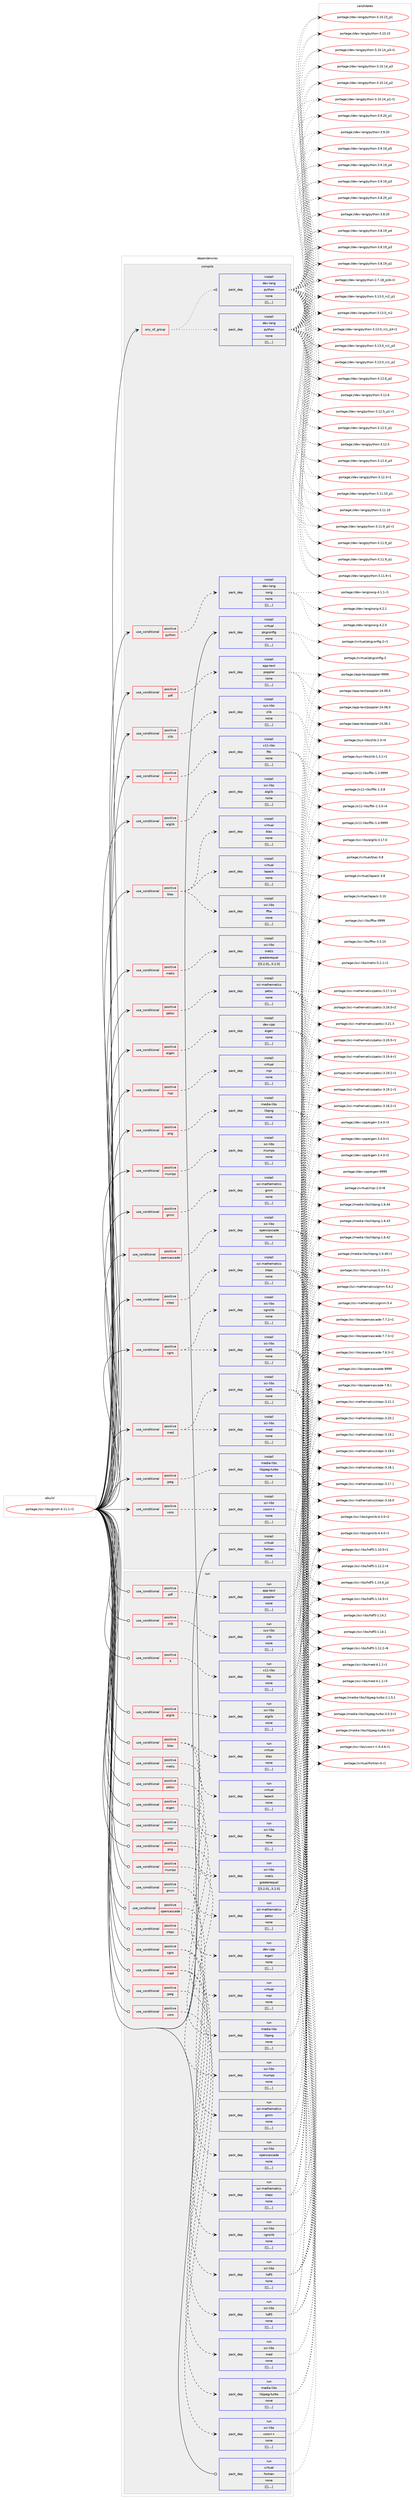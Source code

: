 digraph prolog {

# *************
# Graph options
# *************

newrank=true;
concentrate=true;
compound=true;
graph [rankdir=LR,fontname=Helvetica,fontsize=10,ranksep=1.5];#, ranksep=2.5, nodesep=0.2];
edge  [arrowhead=vee];
node  [fontname=Helvetica,fontsize=10];

# **********
# The ebuild
# **********

subgraph cluster_leftcol {
color=gray;
label=<<i>ebuild</i>>;
id [label="portage://sci-libs/gmsh-4.11.1-r2", color=red, width=4, href="../sci-libs/gmsh-4.11.1-r2.svg"];
}

# ****************
# The dependencies
# ****************

subgraph cluster_midcol {
color=gray;
label=<<i>dependencies</i>>;
subgraph cluster_compile {
fillcolor="#eeeeee";
style=filled;
label=<<i>compile</i>>;
subgraph any2691 {
dependency411922 [label=<<TABLE BORDER="0" CELLBORDER="1" CELLSPACING="0" CELLPADDING="4"><TR><TD CELLPADDING="10">any_of_group</TD></TR></TABLE>>, shape=none, color=red];subgraph pack299005 {
dependency411923 [label=<<TABLE BORDER="0" CELLBORDER="1" CELLSPACING="0" CELLPADDING="4" WIDTH="220"><TR><TD ROWSPAN="6" CELLPADDING="30">pack_dep</TD></TR><TR><TD WIDTH="110">install</TD></TR><TR><TD>dev-lang</TD></TR><TR><TD>python</TD></TR><TR><TD>none</TD></TR><TR><TD>[[],,,,]</TD></TR></TABLE>>, shape=none, color=blue];
}
dependency411922:e -> dependency411923:w [weight=20,style="dotted",arrowhead="oinv"];
subgraph pack299006 {
dependency411924 [label=<<TABLE BORDER="0" CELLBORDER="1" CELLSPACING="0" CELLPADDING="4" WIDTH="220"><TR><TD ROWSPAN="6" CELLPADDING="30">pack_dep</TD></TR><TR><TD WIDTH="110">install</TD></TR><TR><TD>dev-lang</TD></TR><TR><TD>python</TD></TR><TR><TD>none</TD></TR><TR><TD>[[],,,,]</TD></TR></TABLE>>, shape=none, color=blue];
}
dependency411922:e -> dependency411924:w [weight=20,style="dotted",arrowhead="oinv"];
}
id:e -> dependency411922:w [weight=20,style="solid",arrowhead="vee"];
subgraph cond110033 {
dependency411925 [label=<<TABLE BORDER="0" CELLBORDER="1" CELLSPACING="0" CELLPADDING="4"><TR><TD ROWSPAN="3" CELLPADDING="10">use_conditional</TD></TR><TR><TD>positive</TD></TR><TR><TD>X</TD></TR></TABLE>>, shape=none, color=red];
subgraph pack299007 {
dependency411926 [label=<<TABLE BORDER="0" CELLBORDER="1" CELLSPACING="0" CELLPADDING="4" WIDTH="220"><TR><TD ROWSPAN="6" CELLPADDING="30">pack_dep</TD></TR><TR><TD WIDTH="110">install</TD></TR><TR><TD>x11-libs</TD></TR><TR><TD>fltk</TD></TR><TR><TD>none</TD></TR><TR><TD>[[],,,,]</TD></TR></TABLE>>, shape=none, color=blue];
}
dependency411925:e -> dependency411926:w [weight=20,style="dashed",arrowhead="vee"];
}
id:e -> dependency411925:w [weight=20,style="solid",arrowhead="vee"];
subgraph cond110034 {
dependency411927 [label=<<TABLE BORDER="0" CELLBORDER="1" CELLSPACING="0" CELLPADDING="4"><TR><TD ROWSPAN="3" CELLPADDING="10">use_conditional</TD></TR><TR><TD>positive</TD></TR><TR><TD>alglib</TD></TR></TABLE>>, shape=none, color=red];
subgraph pack299008 {
dependency411928 [label=<<TABLE BORDER="0" CELLBORDER="1" CELLSPACING="0" CELLPADDING="4" WIDTH="220"><TR><TD ROWSPAN="6" CELLPADDING="30">pack_dep</TD></TR><TR><TD WIDTH="110">install</TD></TR><TR><TD>sci-libs</TD></TR><TR><TD>alglib</TD></TR><TR><TD>none</TD></TR><TR><TD>[[],,,,]</TD></TR></TABLE>>, shape=none, color=blue];
}
dependency411927:e -> dependency411928:w [weight=20,style="dashed",arrowhead="vee"];
}
id:e -> dependency411927:w [weight=20,style="solid",arrowhead="vee"];
subgraph cond110035 {
dependency411929 [label=<<TABLE BORDER="0" CELLBORDER="1" CELLSPACING="0" CELLPADDING="4"><TR><TD ROWSPAN="3" CELLPADDING="10">use_conditional</TD></TR><TR><TD>positive</TD></TR><TR><TD>blas</TD></TR></TABLE>>, shape=none, color=red];
subgraph pack299009 {
dependency411930 [label=<<TABLE BORDER="0" CELLBORDER="1" CELLSPACING="0" CELLPADDING="4" WIDTH="220"><TR><TD ROWSPAN="6" CELLPADDING="30">pack_dep</TD></TR><TR><TD WIDTH="110">install</TD></TR><TR><TD>virtual</TD></TR><TR><TD>blas</TD></TR><TR><TD>none</TD></TR><TR><TD>[[],,,,]</TD></TR></TABLE>>, shape=none, color=blue];
}
dependency411929:e -> dependency411930:w [weight=20,style="dashed",arrowhead="vee"];
subgraph pack299010 {
dependency411931 [label=<<TABLE BORDER="0" CELLBORDER="1" CELLSPACING="0" CELLPADDING="4" WIDTH="220"><TR><TD ROWSPAN="6" CELLPADDING="30">pack_dep</TD></TR><TR><TD WIDTH="110">install</TD></TR><TR><TD>virtual</TD></TR><TR><TD>lapack</TD></TR><TR><TD>none</TD></TR><TR><TD>[[],,,,]</TD></TR></TABLE>>, shape=none, color=blue];
}
dependency411929:e -> dependency411931:w [weight=20,style="dashed",arrowhead="vee"];
subgraph pack299011 {
dependency411932 [label=<<TABLE BORDER="0" CELLBORDER="1" CELLSPACING="0" CELLPADDING="4" WIDTH="220"><TR><TD ROWSPAN="6" CELLPADDING="30">pack_dep</TD></TR><TR><TD WIDTH="110">install</TD></TR><TR><TD>sci-libs</TD></TR><TR><TD>fftw</TD></TR><TR><TD>none</TD></TR><TR><TD>[[],,,,]</TD></TR></TABLE>>, shape=none, color=blue];
}
dependency411929:e -> dependency411932:w [weight=20,style="dashed",arrowhead="vee"];
}
id:e -> dependency411929:w [weight=20,style="solid",arrowhead="vee"];
subgraph cond110036 {
dependency411933 [label=<<TABLE BORDER="0" CELLBORDER="1" CELLSPACING="0" CELLPADDING="4"><TR><TD ROWSPAN="3" CELLPADDING="10">use_conditional</TD></TR><TR><TD>positive</TD></TR><TR><TD>cgns</TD></TR></TABLE>>, shape=none, color=red];
subgraph pack299012 {
dependency411934 [label=<<TABLE BORDER="0" CELLBORDER="1" CELLSPACING="0" CELLPADDING="4" WIDTH="220"><TR><TD ROWSPAN="6" CELLPADDING="30">pack_dep</TD></TR><TR><TD WIDTH="110">install</TD></TR><TR><TD>sci-libs</TD></TR><TR><TD>cgnslib</TD></TR><TR><TD>none</TD></TR><TR><TD>[[],,,,]</TD></TR></TABLE>>, shape=none, color=blue];
}
dependency411933:e -> dependency411934:w [weight=20,style="dashed",arrowhead="vee"];
subgraph pack299013 {
dependency411935 [label=<<TABLE BORDER="0" CELLBORDER="1" CELLSPACING="0" CELLPADDING="4" WIDTH="220"><TR><TD ROWSPAN="6" CELLPADDING="30">pack_dep</TD></TR><TR><TD WIDTH="110">install</TD></TR><TR><TD>sci-libs</TD></TR><TR><TD>hdf5</TD></TR><TR><TD>none</TD></TR><TR><TD>[[],,,,]</TD></TR></TABLE>>, shape=none, color=blue];
}
dependency411933:e -> dependency411935:w [weight=20,style="dashed",arrowhead="vee"];
}
id:e -> dependency411933:w [weight=20,style="solid",arrowhead="vee"];
subgraph cond110037 {
dependency411936 [label=<<TABLE BORDER="0" CELLBORDER="1" CELLSPACING="0" CELLPADDING="4"><TR><TD ROWSPAN="3" CELLPADDING="10">use_conditional</TD></TR><TR><TD>positive</TD></TR><TR><TD>eigen</TD></TR></TABLE>>, shape=none, color=red];
subgraph pack299014 {
dependency411937 [label=<<TABLE BORDER="0" CELLBORDER="1" CELLSPACING="0" CELLPADDING="4" WIDTH="220"><TR><TD ROWSPAN="6" CELLPADDING="30">pack_dep</TD></TR><TR><TD WIDTH="110">install</TD></TR><TR><TD>dev-cpp</TD></TR><TR><TD>eigen</TD></TR><TR><TD>none</TD></TR><TR><TD>[[],,,,]</TD></TR></TABLE>>, shape=none, color=blue];
}
dependency411936:e -> dependency411937:w [weight=20,style="dashed",arrowhead="vee"];
}
id:e -> dependency411936:w [weight=20,style="solid",arrowhead="vee"];
subgraph cond110038 {
dependency411938 [label=<<TABLE BORDER="0" CELLBORDER="1" CELLSPACING="0" CELLPADDING="4"><TR><TD ROWSPAN="3" CELLPADDING="10">use_conditional</TD></TR><TR><TD>positive</TD></TR><TR><TD>gmm</TD></TR></TABLE>>, shape=none, color=red];
subgraph pack299015 {
dependency411939 [label=<<TABLE BORDER="0" CELLBORDER="1" CELLSPACING="0" CELLPADDING="4" WIDTH="220"><TR><TD ROWSPAN="6" CELLPADDING="30">pack_dep</TD></TR><TR><TD WIDTH="110">install</TD></TR><TR><TD>sci-mathematics</TD></TR><TR><TD>gmm</TD></TR><TR><TD>none</TD></TR><TR><TD>[[],,,,]</TD></TR></TABLE>>, shape=none, color=blue];
}
dependency411938:e -> dependency411939:w [weight=20,style="dashed",arrowhead="vee"];
}
id:e -> dependency411938:w [weight=20,style="solid",arrowhead="vee"];
subgraph cond110039 {
dependency411940 [label=<<TABLE BORDER="0" CELLBORDER="1" CELLSPACING="0" CELLPADDING="4"><TR><TD ROWSPAN="3" CELLPADDING="10">use_conditional</TD></TR><TR><TD>positive</TD></TR><TR><TD>jpeg</TD></TR></TABLE>>, shape=none, color=red];
subgraph pack299016 {
dependency411941 [label=<<TABLE BORDER="0" CELLBORDER="1" CELLSPACING="0" CELLPADDING="4" WIDTH="220"><TR><TD ROWSPAN="6" CELLPADDING="30">pack_dep</TD></TR><TR><TD WIDTH="110">install</TD></TR><TR><TD>media-libs</TD></TR><TR><TD>libjpeg-turbo</TD></TR><TR><TD>none</TD></TR><TR><TD>[[],,,,]</TD></TR></TABLE>>, shape=none, color=blue];
}
dependency411940:e -> dependency411941:w [weight=20,style="dashed",arrowhead="vee"];
}
id:e -> dependency411940:w [weight=20,style="solid",arrowhead="vee"];
subgraph cond110040 {
dependency411942 [label=<<TABLE BORDER="0" CELLBORDER="1" CELLSPACING="0" CELLPADDING="4"><TR><TD ROWSPAN="3" CELLPADDING="10">use_conditional</TD></TR><TR><TD>positive</TD></TR><TR><TD>med</TD></TR></TABLE>>, shape=none, color=red];
subgraph pack299017 {
dependency411943 [label=<<TABLE BORDER="0" CELLBORDER="1" CELLSPACING="0" CELLPADDING="4" WIDTH="220"><TR><TD ROWSPAN="6" CELLPADDING="30">pack_dep</TD></TR><TR><TD WIDTH="110">install</TD></TR><TR><TD>sci-libs</TD></TR><TR><TD>med</TD></TR><TR><TD>none</TD></TR><TR><TD>[[],,,,]</TD></TR></TABLE>>, shape=none, color=blue];
}
dependency411942:e -> dependency411943:w [weight=20,style="dashed",arrowhead="vee"];
subgraph pack299018 {
dependency411944 [label=<<TABLE BORDER="0" CELLBORDER="1" CELLSPACING="0" CELLPADDING="4" WIDTH="220"><TR><TD ROWSPAN="6" CELLPADDING="30">pack_dep</TD></TR><TR><TD WIDTH="110">install</TD></TR><TR><TD>sci-libs</TD></TR><TR><TD>hdf5</TD></TR><TR><TD>none</TD></TR><TR><TD>[[],,,,]</TD></TR></TABLE>>, shape=none, color=blue];
}
dependency411942:e -> dependency411944:w [weight=20,style="dashed",arrowhead="vee"];
}
id:e -> dependency411942:w [weight=20,style="solid",arrowhead="vee"];
subgraph cond110041 {
dependency411945 [label=<<TABLE BORDER="0" CELLBORDER="1" CELLSPACING="0" CELLPADDING="4"><TR><TD ROWSPAN="3" CELLPADDING="10">use_conditional</TD></TR><TR><TD>positive</TD></TR><TR><TD>metis</TD></TR></TABLE>>, shape=none, color=red];
subgraph pack299019 {
dependency411946 [label=<<TABLE BORDER="0" CELLBORDER="1" CELLSPACING="0" CELLPADDING="4" WIDTH="220"><TR><TD ROWSPAN="6" CELLPADDING="30">pack_dep</TD></TR><TR><TD WIDTH="110">install</TD></TR><TR><TD>sci-libs</TD></TR><TR><TD>metis</TD></TR><TR><TD>greaterequal</TD></TR><TR><TD>[[5,2,0],,,5.2.0]</TD></TR></TABLE>>, shape=none, color=blue];
}
dependency411945:e -> dependency411946:w [weight=20,style="dashed",arrowhead="vee"];
}
id:e -> dependency411945:w [weight=20,style="solid",arrowhead="vee"];
subgraph cond110042 {
dependency411947 [label=<<TABLE BORDER="0" CELLBORDER="1" CELLSPACING="0" CELLPADDING="4"><TR><TD ROWSPAN="3" CELLPADDING="10">use_conditional</TD></TR><TR><TD>positive</TD></TR><TR><TD>mpi</TD></TR></TABLE>>, shape=none, color=red];
subgraph pack299020 {
dependency411948 [label=<<TABLE BORDER="0" CELLBORDER="1" CELLSPACING="0" CELLPADDING="4" WIDTH="220"><TR><TD ROWSPAN="6" CELLPADDING="30">pack_dep</TD></TR><TR><TD WIDTH="110">install</TD></TR><TR><TD>virtual</TD></TR><TR><TD>mpi</TD></TR><TR><TD>none</TD></TR><TR><TD>[[],,,,]</TD></TR></TABLE>>, shape=none, color=blue];
}
dependency411947:e -> dependency411948:w [weight=20,style="dashed",arrowhead="vee"];
}
id:e -> dependency411947:w [weight=20,style="solid",arrowhead="vee"];
subgraph cond110043 {
dependency411949 [label=<<TABLE BORDER="0" CELLBORDER="1" CELLSPACING="0" CELLPADDING="4"><TR><TD ROWSPAN="3" CELLPADDING="10">use_conditional</TD></TR><TR><TD>positive</TD></TR><TR><TD>mumps</TD></TR></TABLE>>, shape=none, color=red];
subgraph pack299021 {
dependency411950 [label=<<TABLE BORDER="0" CELLBORDER="1" CELLSPACING="0" CELLPADDING="4" WIDTH="220"><TR><TD ROWSPAN="6" CELLPADDING="30">pack_dep</TD></TR><TR><TD WIDTH="110">install</TD></TR><TR><TD>sci-libs</TD></TR><TR><TD>mumps</TD></TR><TR><TD>none</TD></TR><TR><TD>[[],,,,]</TD></TR></TABLE>>, shape=none, color=blue];
}
dependency411949:e -> dependency411950:w [weight=20,style="dashed",arrowhead="vee"];
}
id:e -> dependency411949:w [weight=20,style="solid",arrowhead="vee"];
subgraph cond110044 {
dependency411951 [label=<<TABLE BORDER="0" CELLBORDER="1" CELLSPACING="0" CELLPADDING="4"><TR><TD ROWSPAN="3" CELLPADDING="10">use_conditional</TD></TR><TR><TD>positive</TD></TR><TR><TD>opencascade</TD></TR></TABLE>>, shape=none, color=red];
subgraph pack299022 {
dependency411952 [label=<<TABLE BORDER="0" CELLBORDER="1" CELLSPACING="0" CELLPADDING="4" WIDTH="220"><TR><TD ROWSPAN="6" CELLPADDING="30">pack_dep</TD></TR><TR><TD WIDTH="110">install</TD></TR><TR><TD>sci-libs</TD></TR><TR><TD>opencascade</TD></TR><TR><TD>none</TD></TR><TR><TD>[[],,,,]</TD></TR></TABLE>>, shape=none, color=blue];
}
dependency411951:e -> dependency411952:w [weight=20,style="dashed",arrowhead="vee"];
}
id:e -> dependency411951:w [weight=20,style="solid",arrowhead="vee"];
subgraph cond110045 {
dependency411953 [label=<<TABLE BORDER="0" CELLBORDER="1" CELLSPACING="0" CELLPADDING="4"><TR><TD ROWSPAN="3" CELLPADDING="10">use_conditional</TD></TR><TR><TD>positive</TD></TR><TR><TD>pdf</TD></TR></TABLE>>, shape=none, color=red];
subgraph pack299023 {
dependency411954 [label=<<TABLE BORDER="0" CELLBORDER="1" CELLSPACING="0" CELLPADDING="4" WIDTH="220"><TR><TD ROWSPAN="6" CELLPADDING="30">pack_dep</TD></TR><TR><TD WIDTH="110">install</TD></TR><TR><TD>app-text</TD></TR><TR><TD>poppler</TD></TR><TR><TD>none</TD></TR><TR><TD>[[],,,,]</TD></TR></TABLE>>, shape=none, color=blue];
}
dependency411953:e -> dependency411954:w [weight=20,style="dashed",arrowhead="vee"];
}
id:e -> dependency411953:w [weight=20,style="solid",arrowhead="vee"];
subgraph cond110046 {
dependency411955 [label=<<TABLE BORDER="0" CELLBORDER="1" CELLSPACING="0" CELLPADDING="4"><TR><TD ROWSPAN="3" CELLPADDING="10">use_conditional</TD></TR><TR><TD>positive</TD></TR><TR><TD>petsc</TD></TR></TABLE>>, shape=none, color=red];
subgraph pack299024 {
dependency411956 [label=<<TABLE BORDER="0" CELLBORDER="1" CELLSPACING="0" CELLPADDING="4" WIDTH="220"><TR><TD ROWSPAN="6" CELLPADDING="30">pack_dep</TD></TR><TR><TD WIDTH="110">install</TD></TR><TR><TD>sci-mathematics</TD></TR><TR><TD>petsc</TD></TR><TR><TD>none</TD></TR><TR><TD>[[],,,,]</TD></TR></TABLE>>, shape=none, color=blue];
}
dependency411955:e -> dependency411956:w [weight=20,style="dashed",arrowhead="vee"];
}
id:e -> dependency411955:w [weight=20,style="solid",arrowhead="vee"];
subgraph cond110047 {
dependency411957 [label=<<TABLE BORDER="0" CELLBORDER="1" CELLSPACING="0" CELLPADDING="4"><TR><TD ROWSPAN="3" CELLPADDING="10">use_conditional</TD></TR><TR><TD>positive</TD></TR><TR><TD>png</TD></TR></TABLE>>, shape=none, color=red];
subgraph pack299025 {
dependency411958 [label=<<TABLE BORDER="0" CELLBORDER="1" CELLSPACING="0" CELLPADDING="4" WIDTH="220"><TR><TD ROWSPAN="6" CELLPADDING="30">pack_dep</TD></TR><TR><TD WIDTH="110">install</TD></TR><TR><TD>media-libs</TD></TR><TR><TD>libpng</TD></TR><TR><TD>none</TD></TR><TR><TD>[[],,,,]</TD></TR></TABLE>>, shape=none, color=blue];
}
dependency411957:e -> dependency411958:w [weight=20,style="dashed",arrowhead="vee"];
}
id:e -> dependency411957:w [weight=20,style="solid",arrowhead="vee"];
subgraph cond110048 {
dependency411959 [label=<<TABLE BORDER="0" CELLBORDER="1" CELLSPACING="0" CELLPADDING="4"><TR><TD ROWSPAN="3" CELLPADDING="10">use_conditional</TD></TR><TR><TD>positive</TD></TR><TR><TD>python</TD></TR></TABLE>>, shape=none, color=red];
subgraph pack299026 {
dependency411960 [label=<<TABLE BORDER="0" CELLBORDER="1" CELLSPACING="0" CELLPADDING="4" WIDTH="220"><TR><TD ROWSPAN="6" CELLPADDING="30">pack_dep</TD></TR><TR><TD WIDTH="110">install</TD></TR><TR><TD>dev-lang</TD></TR><TR><TD>swig</TD></TR><TR><TD>none</TD></TR><TR><TD>[[],,,,]</TD></TR></TABLE>>, shape=none, color=blue];
}
dependency411959:e -> dependency411960:w [weight=20,style="dashed",arrowhead="vee"];
}
id:e -> dependency411959:w [weight=20,style="solid",arrowhead="vee"];
subgraph cond110049 {
dependency411961 [label=<<TABLE BORDER="0" CELLBORDER="1" CELLSPACING="0" CELLPADDING="4"><TR><TD ROWSPAN="3" CELLPADDING="10">use_conditional</TD></TR><TR><TD>positive</TD></TR><TR><TD>slepc</TD></TR></TABLE>>, shape=none, color=red];
subgraph pack299027 {
dependency411962 [label=<<TABLE BORDER="0" CELLBORDER="1" CELLSPACING="0" CELLPADDING="4" WIDTH="220"><TR><TD ROWSPAN="6" CELLPADDING="30">pack_dep</TD></TR><TR><TD WIDTH="110">install</TD></TR><TR><TD>sci-mathematics</TD></TR><TR><TD>slepc</TD></TR><TR><TD>none</TD></TR><TR><TD>[[],,,,]</TD></TR></TABLE>>, shape=none, color=blue];
}
dependency411961:e -> dependency411962:w [weight=20,style="dashed",arrowhead="vee"];
}
id:e -> dependency411961:w [weight=20,style="solid",arrowhead="vee"];
subgraph cond110050 {
dependency411963 [label=<<TABLE BORDER="0" CELLBORDER="1" CELLSPACING="0" CELLPADDING="4"><TR><TD ROWSPAN="3" CELLPADDING="10">use_conditional</TD></TR><TR><TD>positive</TD></TR><TR><TD>voro</TD></TR></TABLE>>, shape=none, color=red];
subgraph pack299028 {
dependency411964 [label=<<TABLE BORDER="0" CELLBORDER="1" CELLSPACING="0" CELLPADDING="4" WIDTH="220"><TR><TD ROWSPAN="6" CELLPADDING="30">pack_dep</TD></TR><TR><TD WIDTH="110">install</TD></TR><TR><TD>sci-libs</TD></TR><TR><TD>voro++</TD></TR><TR><TD>none</TD></TR><TR><TD>[[],,,,]</TD></TR></TABLE>>, shape=none, color=blue];
}
dependency411963:e -> dependency411964:w [weight=20,style="dashed",arrowhead="vee"];
}
id:e -> dependency411963:w [weight=20,style="solid",arrowhead="vee"];
subgraph cond110051 {
dependency411965 [label=<<TABLE BORDER="0" CELLBORDER="1" CELLSPACING="0" CELLPADDING="4"><TR><TD ROWSPAN="3" CELLPADDING="10">use_conditional</TD></TR><TR><TD>positive</TD></TR><TR><TD>zlib</TD></TR></TABLE>>, shape=none, color=red];
subgraph pack299029 {
dependency411966 [label=<<TABLE BORDER="0" CELLBORDER="1" CELLSPACING="0" CELLPADDING="4" WIDTH="220"><TR><TD ROWSPAN="6" CELLPADDING="30">pack_dep</TD></TR><TR><TD WIDTH="110">install</TD></TR><TR><TD>sys-libs</TD></TR><TR><TD>zlib</TD></TR><TR><TD>none</TD></TR><TR><TD>[[],,,,]</TD></TR></TABLE>>, shape=none, color=blue];
}
dependency411965:e -> dependency411966:w [weight=20,style="dashed",arrowhead="vee"];
}
id:e -> dependency411965:w [weight=20,style="solid",arrowhead="vee"];
subgraph pack299030 {
dependency411967 [label=<<TABLE BORDER="0" CELLBORDER="1" CELLSPACING="0" CELLPADDING="4" WIDTH="220"><TR><TD ROWSPAN="6" CELLPADDING="30">pack_dep</TD></TR><TR><TD WIDTH="110">install</TD></TR><TR><TD>virtual</TD></TR><TR><TD>fortran</TD></TR><TR><TD>none</TD></TR><TR><TD>[[],,,,]</TD></TR></TABLE>>, shape=none, color=blue];
}
id:e -> dependency411967:w [weight=20,style="solid",arrowhead="vee"];
subgraph pack299031 {
dependency411968 [label=<<TABLE BORDER="0" CELLBORDER="1" CELLSPACING="0" CELLPADDING="4" WIDTH="220"><TR><TD ROWSPAN="6" CELLPADDING="30">pack_dep</TD></TR><TR><TD WIDTH="110">install</TD></TR><TR><TD>virtual</TD></TR><TR><TD>pkgconfig</TD></TR><TR><TD>none</TD></TR><TR><TD>[[],,,,]</TD></TR></TABLE>>, shape=none, color=blue];
}
id:e -> dependency411968:w [weight=20,style="solid",arrowhead="vee"];
}
subgraph cluster_compileandrun {
fillcolor="#eeeeee";
style=filled;
label=<<i>compile and run</i>>;
}
subgraph cluster_run {
fillcolor="#eeeeee";
style=filled;
label=<<i>run</i>>;
subgraph cond110052 {
dependency411969 [label=<<TABLE BORDER="0" CELLBORDER="1" CELLSPACING="0" CELLPADDING="4"><TR><TD ROWSPAN="3" CELLPADDING="10">use_conditional</TD></TR><TR><TD>positive</TD></TR><TR><TD>X</TD></TR></TABLE>>, shape=none, color=red];
subgraph pack299032 {
dependency411970 [label=<<TABLE BORDER="0" CELLBORDER="1" CELLSPACING="0" CELLPADDING="4" WIDTH="220"><TR><TD ROWSPAN="6" CELLPADDING="30">pack_dep</TD></TR><TR><TD WIDTH="110">run</TD></TR><TR><TD>x11-libs</TD></TR><TR><TD>fltk</TD></TR><TR><TD>none</TD></TR><TR><TD>[[],,,,]</TD></TR></TABLE>>, shape=none, color=blue];
}
dependency411969:e -> dependency411970:w [weight=20,style="dashed",arrowhead="vee"];
}
id:e -> dependency411969:w [weight=20,style="solid",arrowhead="odot"];
subgraph cond110053 {
dependency411971 [label=<<TABLE BORDER="0" CELLBORDER="1" CELLSPACING="0" CELLPADDING="4"><TR><TD ROWSPAN="3" CELLPADDING="10">use_conditional</TD></TR><TR><TD>positive</TD></TR><TR><TD>alglib</TD></TR></TABLE>>, shape=none, color=red];
subgraph pack299033 {
dependency411972 [label=<<TABLE BORDER="0" CELLBORDER="1" CELLSPACING="0" CELLPADDING="4" WIDTH="220"><TR><TD ROWSPAN="6" CELLPADDING="30">pack_dep</TD></TR><TR><TD WIDTH="110">run</TD></TR><TR><TD>sci-libs</TD></TR><TR><TD>alglib</TD></TR><TR><TD>none</TD></TR><TR><TD>[[],,,,]</TD></TR></TABLE>>, shape=none, color=blue];
}
dependency411971:e -> dependency411972:w [weight=20,style="dashed",arrowhead="vee"];
}
id:e -> dependency411971:w [weight=20,style="solid",arrowhead="odot"];
subgraph cond110054 {
dependency411973 [label=<<TABLE BORDER="0" CELLBORDER="1" CELLSPACING="0" CELLPADDING="4"><TR><TD ROWSPAN="3" CELLPADDING="10">use_conditional</TD></TR><TR><TD>positive</TD></TR><TR><TD>blas</TD></TR></TABLE>>, shape=none, color=red];
subgraph pack299034 {
dependency411974 [label=<<TABLE BORDER="0" CELLBORDER="1" CELLSPACING="0" CELLPADDING="4" WIDTH="220"><TR><TD ROWSPAN="6" CELLPADDING="30">pack_dep</TD></TR><TR><TD WIDTH="110">run</TD></TR><TR><TD>virtual</TD></TR><TR><TD>blas</TD></TR><TR><TD>none</TD></TR><TR><TD>[[],,,,]</TD></TR></TABLE>>, shape=none, color=blue];
}
dependency411973:e -> dependency411974:w [weight=20,style="dashed",arrowhead="vee"];
subgraph pack299035 {
dependency411975 [label=<<TABLE BORDER="0" CELLBORDER="1" CELLSPACING="0" CELLPADDING="4" WIDTH="220"><TR><TD ROWSPAN="6" CELLPADDING="30">pack_dep</TD></TR><TR><TD WIDTH="110">run</TD></TR><TR><TD>virtual</TD></TR><TR><TD>lapack</TD></TR><TR><TD>none</TD></TR><TR><TD>[[],,,,]</TD></TR></TABLE>>, shape=none, color=blue];
}
dependency411973:e -> dependency411975:w [weight=20,style="dashed",arrowhead="vee"];
subgraph pack299036 {
dependency411976 [label=<<TABLE BORDER="0" CELLBORDER="1" CELLSPACING="0" CELLPADDING="4" WIDTH="220"><TR><TD ROWSPAN="6" CELLPADDING="30">pack_dep</TD></TR><TR><TD WIDTH="110">run</TD></TR><TR><TD>sci-libs</TD></TR><TR><TD>fftw</TD></TR><TR><TD>none</TD></TR><TR><TD>[[],,,,]</TD></TR></TABLE>>, shape=none, color=blue];
}
dependency411973:e -> dependency411976:w [weight=20,style="dashed",arrowhead="vee"];
}
id:e -> dependency411973:w [weight=20,style="solid",arrowhead="odot"];
subgraph cond110055 {
dependency411977 [label=<<TABLE BORDER="0" CELLBORDER="1" CELLSPACING="0" CELLPADDING="4"><TR><TD ROWSPAN="3" CELLPADDING="10">use_conditional</TD></TR><TR><TD>positive</TD></TR><TR><TD>cgns</TD></TR></TABLE>>, shape=none, color=red];
subgraph pack299037 {
dependency411978 [label=<<TABLE BORDER="0" CELLBORDER="1" CELLSPACING="0" CELLPADDING="4" WIDTH="220"><TR><TD ROWSPAN="6" CELLPADDING="30">pack_dep</TD></TR><TR><TD WIDTH="110">run</TD></TR><TR><TD>sci-libs</TD></TR><TR><TD>cgnslib</TD></TR><TR><TD>none</TD></TR><TR><TD>[[],,,,]</TD></TR></TABLE>>, shape=none, color=blue];
}
dependency411977:e -> dependency411978:w [weight=20,style="dashed",arrowhead="vee"];
subgraph pack299038 {
dependency411979 [label=<<TABLE BORDER="0" CELLBORDER="1" CELLSPACING="0" CELLPADDING="4" WIDTH="220"><TR><TD ROWSPAN="6" CELLPADDING="30">pack_dep</TD></TR><TR><TD WIDTH="110">run</TD></TR><TR><TD>sci-libs</TD></TR><TR><TD>hdf5</TD></TR><TR><TD>none</TD></TR><TR><TD>[[],,,,]</TD></TR></TABLE>>, shape=none, color=blue];
}
dependency411977:e -> dependency411979:w [weight=20,style="dashed",arrowhead="vee"];
}
id:e -> dependency411977:w [weight=20,style="solid",arrowhead="odot"];
subgraph cond110056 {
dependency411980 [label=<<TABLE BORDER="0" CELLBORDER="1" CELLSPACING="0" CELLPADDING="4"><TR><TD ROWSPAN="3" CELLPADDING="10">use_conditional</TD></TR><TR><TD>positive</TD></TR><TR><TD>eigen</TD></TR></TABLE>>, shape=none, color=red];
subgraph pack299039 {
dependency411981 [label=<<TABLE BORDER="0" CELLBORDER="1" CELLSPACING="0" CELLPADDING="4" WIDTH="220"><TR><TD ROWSPAN="6" CELLPADDING="30">pack_dep</TD></TR><TR><TD WIDTH="110">run</TD></TR><TR><TD>dev-cpp</TD></TR><TR><TD>eigen</TD></TR><TR><TD>none</TD></TR><TR><TD>[[],,,,]</TD></TR></TABLE>>, shape=none, color=blue];
}
dependency411980:e -> dependency411981:w [weight=20,style="dashed",arrowhead="vee"];
}
id:e -> dependency411980:w [weight=20,style="solid",arrowhead="odot"];
subgraph cond110057 {
dependency411982 [label=<<TABLE BORDER="0" CELLBORDER="1" CELLSPACING="0" CELLPADDING="4"><TR><TD ROWSPAN="3" CELLPADDING="10">use_conditional</TD></TR><TR><TD>positive</TD></TR><TR><TD>gmm</TD></TR></TABLE>>, shape=none, color=red];
subgraph pack299040 {
dependency411983 [label=<<TABLE BORDER="0" CELLBORDER="1" CELLSPACING="0" CELLPADDING="4" WIDTH="220"><TR><TD ROWSPAN="6" CELLPADDING="30">pack_dep</TD></TR><TR><TD WIDTH="110">run</TD></TR><TR><TD>sci-mathematics</TD></TR><TR><TD>gmm</TD></TR><TR><TD>none</TD></TR><TR><TD>[[],,,,]</TD></TR></TABLE>>, shape=none, color=blue];
}
dependency411982:e -> dependency411983:w [weight=20,style="dashed",arrowhead="vee"];
}
id:e -> dependency411982:w [weight=20,style="solid",arrowhead="odot"];
subgraph cond110058 {
dependency411984 [label=<<TABLE BORDER="0" CELLBORDER="1" CELLSPACING="0" CELLPADDING="4"><TR><TD ROWSPAN="3" CELLPADDING="10">use_conditional</TD></TR><TR><TD>positive</TD></TR><TR><TD>jpeg</TD></TR></TABLE>>, shape=none, color=red];
subgraph pack299041 {
dependency411985 [label=<<TABLE BORDER="0" CELLBORDER="1" CELLSPACING="0" CELLPADDING="4" WIDTH="220"><TR><TD ROWSPAN="6" CELLPADDING="30">pack_dep</TD></TR><TR><TD WIDTH="110">run</TD></TR><TR><TD>media-libs</TD></TR><TR><TD>libjpeg-turbo</TD></TR><TR><TD>none</TD></TR><TR><TD>[[],,,,]</TD></TR></TABLE>>, shape=none, color=blue];
}
dependency411984:e -> dependency411985:w [weight=20,style="dashed",arrowhead="vee"];
}
id:e -> dependency411984:w [weight=20,style="solid",arrowhead="odot"];
subgraph cond110059 {
dependency411986 [label=<<TABLE BORDER="0" CELLBORDER="1" CELLSPACING="0" CELLPADDING="4"><TR><TD ROWSPAN="3" CELLPADDING="10">use_conditional</TD></TR><TR><TD>positive</TD></TR><TR><TD>med</TD></TR></TABLE>>, shape=none, color=red];
subgraph pack299042 {
dependency411987 [label=<<TABLE BORDER="0" CELLBORDER="1" CELLSPACING="0" CELLPADDING="4" WIDTH="220"><TR><TD ROWSPAN="6" CELLPADDING="30">pack_dep</TD></TR><TR><TD WIDTH="110">run</TD></TR><TR><TD>sci-libs</TD></TR><TR><TD>med</TD></TR><TR><TD>none</TD></TR><TR><TD>[[],,,,]</TD></TR></TABLE>>, shape=none, color=blue];
}
dependency411986:e -> dependency411987:w [weight=20,style="dashed",arrowhead="vee"];
subgraph pack299043 {
dependency411988 [label=<<TABLE BORDER="0" CELLBORDER="1" CELLSPACING="0" CELLPADDING="4" WIDTH="220"><TR><TD ROWSPAN="6" CELLPADDING="30">pack_dep</TD></TR><TR><TD WIDTH="110">run</TD></TR><TR><TD>sci-libs</TD></TR><TR><TD>hdf5</TD></TR><TR><TD>none</TD></TR><TR><TD>[[],,,,]</TD></TR></TABLE>>, shape=none, color=blue];
}
dependency411986:e -> dependency411988:w [weight=20,style="dashed",arrowhead="vee"];
}
id:e -> dependency411986:w [weight=20,style="solid",arrowhead="odot"];
subgraph cond110060 {
dependency411989 [label=<<TABLE BORDER="0" CELLBORDER="1" CELLSPACING="0" CELLPADDING="4"><TR><TD ROWSPAN="3" CELLPADDING="10">use_conditional</TD></TR><TR><TD>positive</TD></TR><TR><TD>metis</TD></TR></TABLE>>, shape=none, color=red];
subgraph pack299044 {
dependency411990 [label=<<TABLE BORDER="0" CELLBORDER="1" CELLSPACING="0" CELLPADDING="4" WIDTH="220"><TR><TD ROWSPAN="6" CELLPADDING="30">pack_dep</TD></TR><TR><TD WIDTH="110">run</TD></TR><TR><TD>sci-libs</TD></TR><TR><TD>metis</TD></TR><TR><TD>greaterequal</TD></TR><TR><TD>[[5,2,0],,,5.2.0]</TD></TR></TABLE>>, shape=none, color=blue];
}
dependency411989:e -> dependency411990:w [weight=20,style="dashed",arrowhead="vee"];
}
id:e -> dependency411989:w [weight=20,style="solid",arrowhead="odot"];
subgraph cond110061 {
dependency411991 [label=<<TABLE BORDER="0" CELLBORDER="1" CELLSPACING="0" CELLPADDING="4"><TR><TD ROWSPAN="3" CELLPADDING="10">use_conditional</TD></TR><TR><TD>positive</TD></TR><TR><TD>mpi</TD></TR></TABLE>>, shape=none, color=red];
subgraph pack299045 {
dependency411992 [label=<<TABLE BORDER="0" CELLBORDER="1" CELLSPACING="0" CELLPADDING="4" WIDTH="220"><TR><TD ROWSPAN="6" CELLPADDING="30">pack_dep</TD></TR><TR><TD WIDTH="110">run</TD></TR><TR><TD>virtual</TD></TR><TR><TD>mpi</TD></TR><TR><TD>none</TD></TR><TR><TD>[[],,,,]</TD></TR></TABLE>>, shape=none, color=blue];
}
dependency411991:e -> dependency411992:w [weight=20,style="dashed",arrowhead="vee"];
}
id:e -> dependency411991:w [weight=20,style="solid",arrowhead="odot"];
subgraph cond110062 {
dependency411993 [label=<<TABLE BORDER="0" CELLBORDER="1" CELLSPACING="0" CELLPADDING="4"><TR><TD ROWSPAN="3" CELLPADDING="10">use_conditional</TD></TR><TR><TD>positive</TD></TR><TR><TD>mumps</TD></TR></TABLE>>, shape=none, color=red];
subgraph pack299046 {
dependency411994 [label=<<TABLE BORDER="0" CELLBORDER="1" CELLSPACING="0" CELLPADDING="4" WIDTH="220"><TR><TD ROWSPAN="6" CELLPADDING="30">pack_dep</TD></TR><TR><TD WIDTH="110">run</TD></TR><TR><TD>sci-libs</TD></TR><TR><TD>mumps</TD></TR><TR><TD>none</TD></TR><TR><TD>[[],,,,]</TD></TR></TABLE>>, shape=none, color=blue];
}
dependency411993:e -> dependency411994:w [weight=20,style="dashed",arrowhead="vee"];
}
id:e -> dependency411993:w [weight=20,style="solid",arrowhead="odot"];
subgraph cond110063 {
dependency411995 [label=<<TABLE BORDER="0" CELLBORDER="1" CELLSPACING="0" CELLPADDING="4"><TR><TD ROWSPAN="3" CELLPADDING="10">use_conditional</TD></TR><TR><TD>positive</TD></TR><TR><TD>opencascade</TD></TR></TABLE>>, shape=none, color=red];
subgraph pack299047 {
dependency411996 [label=<<TABLE BORDER="0" CELLBORDER="1" CELLSPACING="0" CELLPADDING="4" WIDTH="220"><TR><TD ROWSPAN="6" CELLPADDING="30">pack_dep</TD></TR><TR><TD WIDTH="110">run</TD></TR><TR><TD>sci-libs</TD></TR><TR><TD>opencascade</TD></TR><TR><TD>none</TD></TR><TR><TD>[[],,,,]</TD></TR></TABLE>>, shape=none, color=blue];
}
dependency411995:e -> dependency411996:w [weight=20,style="dashed",arrowhead="vee"];
}
id:e -> dependency411995:w [weight=20,style="solid",arrowhead="odot"];
subgraph cond110064 {
dependency411997 [label=<<TABLE BORDER="0" CELLBORDER="1" CELLSPACING="0" CELLPADDING="4"><TR><TD ROWSPAN="3" CELLPADDING="10">use_conditional</TD></TR><TR><TD>positive</TD></TR><TR><TD>pdf</TD></TR></TABLE>>, shape=none, color=red];
subgraph pack299048 {
dependency411998 [label=<<TABLE BORDER="0" CELLBORDER="1" CELLSPACING="0" CELLPADDING="4" WIDTH="220"><TR><TD ROWSPAN="6" CELLPADDING="30">pack_dep</TD></TR><TR><TD WIDTH="110">run</TD></TR><TR><TD>app-text</TD></TR><TR><TD>poppler</TD></TR><TR><TD>none</TD></TR><TR><TD>[[],,,,]</TD></TR></TABLE>>, shape=none, color=blue];
}
dependency411997:e -> dependency411998:w [weight=20,style="dashed",arrowhead="vee"];
}
id:e -> dependency411997:w [weight=20,style="solid",arrowhead="odot"];
subgraph cond110065 {
dependency411999 [label=<<TABLE BORDER="0" CELLBORDER="1" CELLSPACING="0" CELLPADDING="4"><TR><TD ROWSPAN="3" CELLPADDING="10">use_conditional</TD></TR><TR><TD>positive</TD></TR><TR><TD>petsc</TD></TR></TABLE>>, shape=none, color=red];
subgraph pack299049 {
dependency412000 [label=<<TABLE BORDER="0" CELLBORDER="1" CELLSPACING="0" CELLPADDING="4" WIDTH="220"><TR><TD ROWSPAN="6" CELLPADDING="30">pack_dep</TD></TR><TR><TD WIDTH="110">run</TD></TR><TR><TD>sci-mathematics</TD></TR><TR><TD>petsc</TD></TR><TR><TD>none</TD></TR><TR><TD>[[],,,,]</TD></TR></TABLE>>, shape=none, color=blue];
}
dependency411999:e -> dependency412000:w [weight=20,style="dashed",arrowhead="vee"];
}
id:e -> dependency411999:w [weight=20,style="solid",arrowhead="odot"];
subgraph cond110066 {
dependency412001 [label=<<TABLE BORDER="0" CELLBORDER="1" CELLSPACING="0" CELLPADDING="4"><TR><TD ROWSPAN="3" CELLPADDING="10">use_conditional</TD></TR><TR><TD>positive</TD></TR><TR><TD>png</TD></TR></TABLE>>, shape=none, color=red];
subgraph pack299050 {
dependency412002 [label=<<TABLE BORDER="0" CELLBORDER="1" CELLSPACING="0" CELLPADDING="4" WIDTH="220"><TR><TD ROWSPAN="6" CELLPADDING="30">pack_dep</TD></TR><TR><TD WIDTH="110">run</TD></TR><TR><TD>media-libs</TD></TR><TR><TD>libpng</TD></TR><TR><TD>none</TD></TR><TR><TD>[[],,,,]</TD></TR></TABLE>>, shape=none, color=blue];
}
dependency412001:e -> dependency412002:w [weight=20,style="dashed",arrowhead="vee"];
}
id:e -> dependency412001:w [weight=20,style="solid",arrowhead="odot"];
subgraph cond110067 {
dependency412003 [label=<<TABLE BORDER="0" CELLBORDER="1" CELLSPACING="0" CELLPADDING="4"><TR><TD ROWSPAN="3" CELLPADDING="10">use_conditional</TD></TR><TR><TD>positive</TD></TR><TR><TD>slepc</TD></TR></TABLE>>, shape=none, color=red];
subgraph pack299051 {
dependency412004 [label=<<TABLE BORDER="0" CELLBORDER="1" CELLSPACING="0" CELLPADDING="4" WIDTH="220"><TR><TD ROWSPAN="6" CELLPADDING="30">pack_dep</TD></TR><TR><TD WIDTH="110">run</TD></TR><TR><TD>sci-mathematics</TD></TR><TR><TD>slepc</TD></TR><TR><TD>none</TD></TR><TR><TD>[[],,,,]</TD></TR></TABLE>>, shape=none, color=blue];
}
dependency412003:e -> dependency412004:w [weight=20,style="dashed",arrowhead="vee"];
}
id:e -> dependency412003:w [weight=20,style="solid",arrowhead="odot"];
subgraph cond110068 {
dependency412005 [label=<<TABLE BORDER="0" CELLBORDER="1" CELLSPACING="0" CELLPADDING="4"><TR><TD ROWSPAN="3" CELLPADDING="10">use_conditional</TD></TR><TR><TD>positive</TD></TR><TR><TD>voro</TD></TR></TABLE>>, shape=none, color=red];
subgraph pack299052 {
dependency412006 [label=<<TABLE BORDER="0" CELLBORDER="1" CELLSPACING="0" CELLPADDING="4" WIDTH="220"><TR><TD ROWSPAN="6" CELLPADDING="30">pack_dep</TD></TR><TR><TD WIDTH="110">run</TD></TR><TR><TD>sci-libs</TD></TR><TR><TD>voro++</TD></TR><TR><TD>none</TD></TR><TR><TD>[[],,,,]</TD></TR></TABLE>>, shape=none, color=blue];
}
dependency412005:e -> dependency412006:w [weight=20,style="dashed",arrowhead="vee"];
}
id:e -> dependency412005:w [weight=20,style="solid",arrowhead="odot"];
subgraph cond110069 {
dependency412007 [label=<<TABLE BORDER="0" CELLBORDER="1" CELLSPACING="0" CELLPADDING="4"><TR><TD ROWSPAN="3" CELLPADDING="10">use_conditional</TD></TR><TR><TD>positive</TD></TR><TR><TD>zlib</TD></TR></TABLE>>, shape=none, color=red];
subgraph pack299053 {
dependency412008 [label=<<TABLE BORDER="0" CELLBORDER="1" CELLSPACING="0" CELLPADDING="4" WIDTH="220"><TR><TD ROWSPAN="6" CELLPADDING="30">pack_dep</TD></TR><TR><TD WIDTH="110">run</TD></TR><TR><TD>sys-libs</TD></TR><TR><TD>zlib</TD></TR><TR><TD>none</TD></TR><TR><TD>[[],,,,]</TD></TR></TABLE>>, shape=none, color=blue];
}
dependency412007:e -> dependency412008:w [weight=20,style="dashed",arrowhead="vee"];
}
id:e -> dependency412007:w [weight=20,style="solid",arrowhead="odot"];
subgraph pack299054 {
dependency412009 [label=<<TABLE BORDER="0" CELLBORDER="1" CELLSPACING="0" CELLPADDING="4" WIDTH="220"><TR><TD ROWSPAN="6" CELLPADDING="30">pack_dep</TD></TR><TR><TD WIDTH="110">run</TD></TR><TR><TD>virtual</TD></TR><TR><TD>fortran</TD></TR><TR><TD>none</TD></TR><TR><TD>[[],,,,]</TD></TR></TABLE>>, shape=none, color=blue];
}
id:e -> dependency412009:w [weight=20,style="solid",arrowhead="odot"];
}
}

# **************
# The candidates
# **************

subgraph cluster_choices {
rank=same;
color=gray;
label=<<i>candidates</i>>;

subgraph choice299005 {
color=black;
nodesep=1;
choice100101118451089711010347112121116104111110455146495146489511499509511249 [label="portage://dev-lang/python-3.13.0_rc2_p1", color=red, width=4,href="../dev-lang/python-3.13.0_rc2_p1.svg"];
choice10010111845108971101034711212111610411111045514649514648951149950 [label="portage://dev-lang/python-3.13.0_rc2", color=red, width=4,href="../dev-lang/python-3.13.0_rc2.svg"];
choice1001011184510897110103471121211161041111104551464951464895114994995112514511449 [label="portage://dev-lang/python-3.13.0_rc1_p3-r1", color=red, width=4,href="../dev-lang/python-3.13.0_rc1_p3-r1.svg"];
choice100101118451089711010347112121116104111110455146495146489511499499511251 [label="portage://dev-lang/python-3.13.0_rc1_p3", color=red, width=4,href="../dev-lang/python-3.13.0_rc1_p3.svg"];
choice100101118451089711010347112121116104111110455146495146489511499499511250 [label="portage://dev-lang/python-3.13.0_rc1_p2", color=red, width=4,href="../dev-lang/python-3.13.0_rc1_p2.svg"];
choice100101118451089711010347112121116104111110455146495046549511250 [label="portage://dev-lang/python-3.12.6_p2", color=red, width=4,href="../dev-lang/python-3.12.6_p2.svg"];
choice10010111845108971101034711212111610411111045514649504654 [label="portage://dev-lang/python-3.12.6", color=red, width=4,href="../dev-lang/python-3.12.6.svg"];
choice1001011184510897110103471121211161041111104551464950465395112494511449 [label="portage://dev-lang/python-3.12.5_p1-r1", color=red, width=4,href="../dev-lang/python-3.12.5_p1-r1.svg"];
choice100101118451089711010347112121116104111110455146495046539511249 [label="portage://dev-lang/python-3.12.5_p1", color=red, width=4,href="../dev-lang/python-3.12.5_p1.svg"];
choice10010111845108971101034711212111610411111045514649504653 [label="portage://dev-lang/python-3.12.5", color=red, width=4,href="../dev-lang/python-3.12.5.svg"];
choice100101118451089711010347112121116104111110455146495046529511251 [label="portage://dev-lang/python-3.12.4_p3", color=red, width=4,href="../dev-lang/python-3.12.4_p3.svg"];
choice100101118451089711010347112121116104111110455146495046514511449 [label="portage://dev-lang/python-3.12.3-r1", color=red, width=4,href="../dev-lang/python-3.12.3-r1.svg"];
choice10010111845108971101034711212111610411111045514649494649489511249 [label="portage://dev-lang/python-3.11.10_p1", color=red, width=4,href="../dev-lang/python-3.11.10_p1.svg"];
choice1001011184510897110103471121211161041111104551464949464948 [label="portage://dev-lang/python-3.11.10", color=red, width=4,href="../dev-lang/python-3.11.10.svg"];
choice1001011184510897110103471121211161041111104551464949465795112504511449 [label="portage://dev-lang/python-3.11.9_p2-r1", color=red, width=4,href="../dev-lang/python-3.11.9_p2-r1.svg"];
choice100101118451089711010347112121116104111110455146494946579511250 [label="portage://dev-lang/python-3.11.9_p2", color=red, width=4,href="../dev-lang/python-3.11.9_p2.svg"];
choice100101118451089711010347112121116104111110455146494946579511249 [label="portage://dev-lang/python-3.11.9_p1", color=red, width=4,href="../dev-lang/python-3.11.9_p1.svg"];
choice100101118451089711010347112121116104111110455146494946574511449 [label="portage://dev-lang/python-3.11.9-r1", color=red, width=4,href="../dev-lang/python-3.11.9-r1.svg"];
choice10010111845108971101034711212111610411111045514649484649539511249 [label="portage://dev-lang/python-3.10.15_p1", color=red, width=4,href="../dev-lang/python-3.10.15_p1.svg"];
choice1001011184510897110103471121211161041111104551464948464953 [label="portage://dev-lang/python-3.10.15", color=red, width=4,href="../dev-lang/python-3.10.15.svg"];
choice100101118451089711010347112121116104111110455146494846495295112514511449 [label="portage://dev-lang/python-3.10.14_p3-r1", color=red, width=4,href="../dev-lang/python-3.10.14_p3-r1.svg"];
choice10010111845108971101034711212111610411111045514649484649529511251 [label="portage://dev-lang/python-3.10.14_p3", color=red, width=4,href="../dev-lang/python-3.10.14_p3.svg"];
choice10010111845108971101034711212111610411111045514649484649529511250 [label="portage://dev-lang/python-3.10.14_p2", color=red, width=4,href="../dev-lang/python-3.10.14_p2.svg"];
choice100101118451089711010347112121116104111110455146494846495295112494511449 [label="portage://dev-lang/python-3.10.14_p1-r1", color=red, width=4,href="../dev-lang/python-3.10.14_p1-r1.svg"];
choice100101118451089711010347112121116104111110455146574650489511249 [label="portage://dev-lang/python-3.9.20_p1", color=red, width=4,href="../dev-lang/python-3.9.20_p1.svg"];
choice10010111845108971101034711212111610411111045514657465048 [label="portage://dev-lang/python-3.9.20", color=red, width=4,href="../dev-lang/python-3.9.20.svg"];
choice100101118451089711010347112121116104111110455146574649579511253 [label="portage://dev-lang/python-3.9.19_p5", color=red, width=4,href="../dev-lang/python-3.9.19_p5.svg"];
choice100101118451089711010347112121116104111110455146574649579511252 [label="portage://dev-lang/python-3.9.19_p4", color=red, width=4,href="../dev-lang/python-3.9.19_p4.svg"];
choice100101118451089711010347112121116104111110455146574649579511251 [label="portage://dev-lang/python-3.9.19_p3", color=red, width=4,href="../dev-lang/python-3.9.19_p3.svg"];
choice100101118451089711010347112121116104111110455146564650489511250 [label="portage://dev-lang/python-3.8.20_p2", color=red, width=4,href="../dev-lang/python-3.8.20_p2.svg"];
choice10010111845108971101034711212111610411111045514656465048 [label="portage://dev-lang/python-3.8.20", color=red, width=4,href="../dev-lang/python-3.8.20.svg"];
choice100101118451089711010347112121116104111110455146564649579511252 [label="portage://dev-lang/python-3.8.19_p4", color=red, width=4,href="../dev-lang/python-3.8.19_p4.svg"];
choice100101118451089711010347112121116104111110455146564649579511251 [label="portage://dev-lang/python-3.8.19_p3", color=red, width=4,href="../dev-lang/python-3.8.19_p3.svg"];
choice100101118451089711010347112121116104111110455146564649579511250 [label="portage://dev-lang/python-3.8.19_p2", color=red, width=4,href="../dev-lang/python-3.8.19_p2.svg"];
choice100101118451089711010347112121116104111110455046554649569511249544511450 [label="portage://dev-lang/python-2.7.18_p16-r2", color=red, width=4,href="../dev-lang/python-2.7.18_p16-r2.svg"];
dependency411923:e -> choice100101118451089711010347112121116104111110455146495146489511499509511249:w [style=dotted,weight="100"];
dependency411923:e -> choice10010111845108971101034711212111610411111045514649514648951149950:w [style=dotted,weight="100"];
dependency411923:e -> choice1001011184510897110103471121211161041111104551464951464895114994995112514511449:w [style=dotted,weight="100"];
dependency411923:e -> choice100101118451089711010347112121116104111110455146495146489511499499511251:w [style=dotted,weight="100"];
dependency411923:e -> choice100101118451089711010347112121116104111110455146495146489511499499511250:w [style=dotted,weight="100"];
dependency411923:e -> choice100101118451089711010347112121116104111110455146495046549511250:w [style=dotted,weight="100"];
dependency411923:e -> choice10010111845108971101034711212111610411111045514649504654:w [style=dotted,weight="100"];
dependency411923:e -> choice1001011184510897110103471121211161041111104551464950465395112494511449:w [style=dotted,weight="100"];
dependency411923:e -> choice100101118451089711010347112121116104111110455146495046539511249:w [style=dotted,weight="100"];
dependency411923:e -> choice10010111845108971101034711212111610411111045514649504653:w [style=dotted,weight="100"];
dependency411923:e -> choice100101118451089711010347112121116104111110455146495046529511251:w [style=dotted,weight="100"];
dependency411923:e -> choice100101118451089711010347112121116104111110455146495046514511449:w [style=dotted,weight="100"];
dependency411923:e -> choice10010111845108971101034711212111610411111045514649494649489511249:w [style=dotted,weight="100"];
dependency411923:e -> choice1001011184510897110103471121211161041111104551464949464948:w [style=dotted,weight="100"];
dependency411923:e -> choice1001011184510897110103471121211161041111104551464949465795112504511449:w [style=dotted,weight="100"];
dependency411923:e -> choice100101118451089711010347112121116104111110455146494946579511250:w [style=dotted,weight="100"];
dependency411923:e -> choice100101118451089711010347112121116104111110455146494946579511249:w [style=dotted,weight="100"];
dependency411923:e -> choice100101118451089711010347112121116104111110455146494946574511449:w [style=dotted,weight="100"];
dependency411923:e -> choice10010111845108971101034711212111610411111045514649484649539511249:w [style=dotted,weight="100"];
dependency411923:e -> choice1001011184510897110103471121211161041111104551464948464953:w [style=dotted,weight="100"];
dependency411923:e -> choice100101118451089711010347112121116104111110455146494846495295112514511449:w [style=dotted,weight="100"];
dependency411923:e -> choice10010111845108971101034711212111610411111045514649484649529511251:w [style=dotted,weight="100"];
dependency411923:e -> choice10010111845108971101034711212111610411111045514649484649529511250:w [style=dotted,weight="100"];
dependency411923:e -> choice100101118451089711010347112121116104111110455146494846495295112494511449:w [style=dotted,weight="100"];
dependency411923:e -> choice100101118451089711010347112121116104111110455146574650489511249:w [style=dotted,weight="100"];
dependency411923:e -> choice10010111845108971101034711212111610411111045514657465048:w [style=dotted,weight="100"];
dependency411923:e -> choice100101118451089711010347112121116104111110455146574649579511253:w [style=dotted,weight="100"];
dependency411923:e -> choice100101118451089711010347112121116104111110455146574649579511252:w [style=dotted,weight="100"];
dependency411923:e -> choice100101118451089711010347112121116104111110455146574649579511251:w [style=dotted,weight="100"];
dependency411923:e -> choice100101118451089711010347112121116104111110455146564650489511250:w [style=dotted,weight="100"];
dependency411923:e -> choice10010111845108971101034711212111610411111045514656465048:w [style=dotted,weight="100"];
dependency411923:e -> choice100101118451089711010347112121116104111110455146564649579511252:w [style=dotted,weight="100"];
dependency411923:e -> choice100101118451089711010347112121116104111110455146564649579511251:w [style=dotted,weight="100"];
dependency411923:e -> choice100101118451089711010347112121116104111110455146564649579511250:w [style=dotted,weight="100"];
dependency411923:e -> choice100101118451089711010347112121116104111110455046554649569511249544511450:w [style=dotted,weight="100"];
}
subgraph choice299006 {
color=black;
nodesep=1;
choice100101118451089711010347112121116104111110455146495146489511499509511249 [label="portage://dev-lang/python-3.13.0_rc2_p1", color=red, width=4,href="../dev-lang/python-3.13.0_rc2_p1.svg"];
choice10010111845108971101034711212111610411111045514649514648951149950 [label="portage://dev-lang/python-3.13.0_rc2", color=red, width=4,href="../dev-lang/python-3.13.0_rc2.svg"];
choice1001011184510897110103471121211161041111104551464951464895114994995112514511449 [label="portage://dev-lang/python-3.13.0_rc1_p3-r1", color=red, width=4,href="../dev-lang/python-3.13.0_rc1_p3-r1.svg"];
choice100101118451089711010347112121116104111110455146495146489511499499511251 [label="portage://dev-lang/python-3.13.0_rc1_p3", color=red, width=4,href="../dev-lang/python-3.13.0_rc1_p3.svg"];
choice100101118451089711010347112121116104111110455146495146489511499499511250 [label="portage://dev-lang/python-3.13.0_rc1_p2", color=red, width=4,href="../dev-lang/python-3.13.0_rc1_p2.svg"];
choice100101118451089711010347112121116104111110455146495046549511250 [label="portage://dev-lang/python-3.12.6_p2", color=red, width=4,href="../dev-lang/python-3.12.6_p2.svg"];
choice10010111845108971101034711212111610411111045514649504654 [label="portage://dev-lang/python-3.12.6", color=red, width=4,href="../dev-lang/python-3.12.6.svg"];
choice1001011184510897110103471121211161041111104551464950465395112494511449 [label="portage://dev-lang/python-3.12.5_p1-r1", color=red, width=4,href="../dev-lang/python-3.12.5_p1-r1.svg"];
choice100101118451089711010347112121116104111110455146495046539511249 [label="portage://dev-lang/python-3.12.5_p1", color=red, width=4,href="../dev-lang/python-3.12.5_p1.svg"];
choice10010111845108971101034711212111610411111045514649504653 [label="portage://dev-lang/python-3.12.5", color=red, width=4,href="../dev-lang/python-3.12.5.svg"];
choice100101118451089711010347112121116104111110455146495046529511251 [label="portage://dev-lang/python-3.12.4_p3", color=red, width=4,href="../dev-lang/python-3.12.4_p3.svg"];
choice100101118451089711010347112121116104111110455146495046514511449 [label="portage://dev-lang/python-3.12.3-r1", color=red, width=4,href="../dev-lang/python-3.12.3-r1.svg"];
choice10010111845108971101034711212111610411111045514649494649489511249 [label="portage://dev-lang/python-3.11.10_p1", color=red, width=4,href="../dev-lang/python-3.11.10_p1.svg"];
choice1001011184510897110103471121211161041111104551464949464948 [label="portage://dev-lang/python-3.11.10", color=red, width=4,href="../dev-lang/python-3.11.10.svg"];
choice1001011184510897110103471121211161041111104551464949465795112504511449 [label="portage://dev-lang/python-3.11.9_p2-r1", color=red, width=4,href="../dev-lang/python-3.11.9_p2-r1.svg"];
choice100101118451089711010347112121116104111110455146494946579511250 [label="portage://dev-lang/python-3.11.9_p2", color=red, width=4,href="../dev-lang/python-3.11.9_p2.svg"];
choice100101118451089711010347112121116104111110455146494946579511249 [label="portage://dev-lang/python-3.11.9_p1", color=red, width=4,href="../dev-lang/python-3.11.9_p1.svg"];
choice100101118451089711010347112121116104111110455146494946574511449 [label="portage://dev-lang/python-3.11.9-r1", color=red, width=4,href="../dev-lang/python-3.11.9-r1.svg"];
choice10010111845108971101034711212111610411111045514649484649539511249 [label="portage://dev-lang/python-3.10.15_p1", color=red, width=4,href="../dev-lang/python-3.10.15_p1.svg"];
choice1001011184510897110103471121211161041111104551464948464953 [label="portage://dev-lang/python-3.10.15", color=red, width=4,href="../dev-lang/python-3.10.15.svg"];
choice100101118451089711010347112121116104111110455146494846495295112514511449 [label="portage://dev-lang/python-3.10.14_p3-r1", color=red, width=4,href="../dev-lang/python-3.10.14_p3-r1.svg"];
choice10010111845108971101034711212111610411111045514649484649529511251 [label="portage://dev-lang/python-3.10.14_p3", color=red, width=4,href="../dev-lang/python-3.10.14_p3.svg"];
choice10010111845108971101034711212111610411111045514649484649529511250 [label="portage://dev-lang/python-3.10.14_p2", color=red, width=4,href="../dev-lang/python-3.10.14_p2.svg"];
choice100101118451089711010347112121116104111110455146494846495295112494511449 [label="portage://dev-lang/python-3.10.14_p1-r1", color=red, width=4,href="../dev-lang/python-3.10.14_p1-r1.svg"];
choice100101118451089711010347112121116104111110455146574650489511249 [label="portage://dev-lang/python-3.9.20_p1", color=red, width=4,href="../dev-lang/python-3.9.20_p1.svg"];
choice10010111845108971101034711212111610411111045514657465048 [label="portage://dev-lang/python-3.9.20", color=red, width=4,href="../dev-lang/python-3.9.20.svg"];
choice100101118451089711010347112121116104111110455146574649579511253 [label="portage://dev-lang/python-3.9.19_p5", color=red, width=4,href="../dev-lang/python-3.9.19_p5.svg"];
choice100101118451089711010347112121116104111110455146574649579511252 [label="portage://dev-lang/python-3.9.19_p4", color=red, width=4,href="../dev-lang/python-3.9.19_p4.svg"];
choice100101118451089711010347112121116104111110455146574649579511251 [label="portage://dev-lang/python-3.9.19_p3", color=red, width=4,href="../dev-lang/python-3.9.19_p3.svg"];
choice100101118451089711010347112121116104111110455146564650489511250 [label="portage://dev-lang/python-3.8.20_p2", color=red, width=4,href="../dev-lang/python-3.8.20_p2.svg"];
choice10010111845108971101034711212111610411111045514656465048 [label="portage://dev-lang/python-3.8.20", color=red, width=4,href="../dev-lang/python-3.8.20.svg"];
choice100101118451089711010347112121116104111110455146564649579511252 [label="portage://dev-lang/python-3.8.19_p4", color=red, width=4,href="../dev-lang/python-3.8.19_p4.svg"];
choice100101118451089711010347112121116104111110455146564649579511251 [label="portage://dev-lang/python-3.8.19_p3", color=red, width=4,href="../dev-lang/python-3.8.19_p3.svg"];
choice100101118451089711010347112121116104111110455146564649579511250 [label="portage://dev-lang/python-3.8.19_p2", color=red, width=4,href="../dev-lang/python-3.8.19_p2.svg"];
choice100101118451089711010347112121116104111110455046554649569511249544511450 [label="portage://dev-lang/python-2.7.18_p16-r2", color=red, width=4,href="../dev-lang/python-2.7.18_p16-r2.svg"];
dependency411924:e -> choice100101118451089711010347112121116104111110455146495146489511499509511249:w [style=dotted,weight="100"];
dependency411924:e -> choice10010111845108971101034711212111610411111045514649514648951149950:w [style=dotted,weight="100"];
dependency411924:e -> choice1001011184510897110103471121211161041111104551464951464895114994995112514511449:w [style=dotted,weight="100"];
dependency411924:e -> choice100101118451089711010347112121116104111110455146495146489511499499511251:w [style=dotted,weight="100"];
dependency411924:e -> choice100101118451089711010347112121116104111110455146495146489511499499511250:w [style=dotted,weight="100"];
dependency411924:e -> choice100101118451089711010347112121116104111110455146495046549511250:w [style=dotted,weight="100"];
dependency411924:e -> choice10010111845108971101034711212111610411111045514649504654:w [style=dotted,weight="100"];
dependency411924:e -> choice1001011184510897110103471121211161041111104551464950465395112494511449:w [style=dotted,weight="100"];
dependency411924:e -> choice100101118451089711010347112121116104111110455146495046539511249:w [style=dotted,weight="100"];
dependency411924:e -> choice10010111845108971101034711212111610411111045514649504653:w [style=dotted,weight="100"];
dependency411924:e -> choice100101118451089711010347112121116104111110455146495046529511251:w [style=dotted,weight="100"];
dependency411924:e -> choice100101118451089711010347112121116104111110455146495046514511449:w [style=dotted,weight="100"];
dependency411924:e -> choice10010111845108971101034711212111610411111045514649494649489511249:w [style=dotted,weight="100"];
dependency411924:e -> choice1001011184510897110103471121211161041111104551464949464948:w [style=dotted,weight="100"];
dependency411924:e -> choice1001011184510897110103471121211161041111104551464949465795112504511449:w [style=dotted,weight="100"];
dependency411924:e -> choice100101118451089711010347112121116104111110455146494946579511250:w [style=dotted,weight="100"];
dependency411924:e -> choice100101118451089711010347112121116104111110455146494946579511249:w [style=dotted,weight="100"];
dependency411924:e -> choice100101118451089711010347112121116104111110455146494946574511449:w [style=dotted,weight="100"];
dependency411924:e -> choice10010111845108971101034711212111610411111045514649484649539511249:w [style=dotted,weight="100"];
dependency411924:e -> choice1001011184510897110103471121211161041111104551464948464953:w [style=dotted,weight="100"];
dependency411924:e -> choice100101118451089711010347112121116104111110455146494846495295112514511449:w [style=dotted,weight="100"];
dependency411924:e -> choice10010111845108971101034711212111610411111045514649484649529511251:w [style=dotted,weight="100"];
dependency411924:e -> choice10010111845108971101034711212111610411111045514649484649529511250:w [style=dotted,weight="100"];
dependency411924:e -> choice100101118451089711010347112121116104111110455146494846495295112494511449:w [style=dotted,weight="100"];
dependency411924:e -> choice100101118451089711010347112121116104111110455146574650489511249:w [style=dotted,weight="100"];
dependency411924:e -> choice10010111845108971101034711212111610411111045514657465048:w [style=dotted,weight="100"];
dependency411924:e -> choice100101118451089711010347112121116104111110455146574649579511253:w [style=dotted,weight="100"];
dependency411924:e -> choice100101118451089711010347112121116104111110455146574649579511252:w [style=dotted,weight="100"];
dependency411924:e -> choice100101118451089711010347112121116104111110455146574649579511251:w [style=dotted,weight="100"];
dependency411924:e -> choice100101118451089711010347112121116104111110455146564650489511250:w [style=dotted,weight="100"];
dependency411924:e -> choice10010111845108971101034711212111610411111045514656465048:w [style=dotted,weight="100"];
dependency411924:e -> choice100101118451089711010347112121116104111110455146564649579511252:w [style=dotted,weight="100"];
dependency411924:e -> choice100101118451089711010347112121116104111110455146564649579511251:w [style=dotted,weight="100"];
dependency411924:e -> choice100101118451089711010347112121116104111110455146564649579511250:w [style=dotted,weight="100"];
dependency411924:e -> choice100101118451089711010347112121116104111110455046554649569511249544511450:w [style=dotted,weight="100"];
}
subgraph choice299007 {
color=black;
nodesep=1;
choice1204949451081059811547102108116107454946524657575757 [label="portage://x11-libs/fltk-1.4.9999", color=red, width=4,href="../x11-libs/fltk-1.4.9999.svg"];
choice1204949451081059811547102108116107454946514657575757 [label="portage://x11-libs/fltk-1.3.9999", color=red, width=4,href="../x11-libs/fltk-1.3.9999.svg"];
choice1204949451081059811547102108116107454946514656 [label="portage://x11-libs/fltk-1.3.8", color=red, width=4,href="../x11-libs/fltk-1.3.8.svg"];
choice12049494510810598115471021081161074549465146534511452 [label="portage://x11-libs/fltk-1.3.5-r4", color=red, width=4,href="../x11-libs/fltk-1.3.5-r4.svg"];
dependency411926:e -> choice1204949451081059811547102108116107454946524657575757:w [style=dotted,weight="100"];
dependency411926:e -> choice1204949451081059811547102108116107454946514657575757:w [style=dotted,weight="100"];
dependency411926:e -> choice1204949451081059811547102108116107454946514656:w [style=dotted,weight="100"];
dependency411926:e -> choice12049494510810598115471021081161074549465146534511452:w [style=dotted,weight="100"];
}
subgraph choice299008 {
color=black;
nodesep=1;
choice11599105451081059811547971081031081059845514649554648 [label="portage://sci-libs/alglib-3.17.0", color=red, width=4,href="../sci-libs/alglib-3.17.0.svg"];
dependency411928:e -> choice11599105451081059811547971081031081059845514649554648:w [style=dotted,weight="100"];
}
subgraph choice299009 {
color=black;
nodesep=1;
choice1181051141161179710847981089711545514656 [label="portage://virtual/blas-3.8", color=red, width=4,href="../virtual/blas-3.8.svg"];
dependency411930:e -> choice1181051141161179710847981089711545514656:w [style=dotted,weight="100"];
}
subgraph choice299010 {
color=black;
nodesep=1;
choice11810511411611797108471089711297991074551464948 [label="portage://virtual/lapack-3.10", color=red, width=4,href="../virtual/lapack-3.10.svg"];
choice118105114116117971084710897112979910745514656 [label="portage://virtual/lapack-3.8", color=red, width=4,href="../virtual/lapack-3.8.svg"];
dependency411931:e -> choice11810511411611797108471089711297991074551464948:w [style=dotted,weight="100"];
dependency411931:e -> choice118105114116117971084710897112979910745514656:w [style=dotted,weight="100"];
}
subgraph choice299011 {
color=black;
nodesep=1;
choice115991054510810598115471021021161194557575757 [label="portage://sci-libs/fftw-9999", color=red, width=4,href="../sci-libs/fftw-9999.svg"];
choice1159910545108105981154710210211611945514651464948 [label="portage://sci-libs/fftw-3.3.10", color=red, width=4,href="../sci-libs/fftw-3.3.10.svg"];
dependency411932:e -> choice115991054510810598115471021021161194557575757:w [style=dotted,weight="100"];
dependency411932:e -> choice1159910545108105981154710210211611945514651464948:w [style=dotted,weight="100"];
}
subgraph choice299012 {
color=black;
nodesep=1;
choice1159910545108105981154799103110115108105984552465246484511449 [label="portage://sci-libs/cgnslib-4.4.0-r1", color=red, width=4,href="../sci-libs/cgnslib-4.4.0-r1.svg"];
choice1159910545108105981154799103110115108105984552465146484511450 [label="portage://sci-libs/cgnslib-4.3.0-r2", color=red, width=4,href="../sci-libs/cgnslib-4.3.0-r2.svg"];
dependency411934:e -> choice1159910545108105981154799103110115108105984552465246484511449:w [style=dotted,weight="100"];
dependency411934:e -> choice1159910545108105981154799103110115108105984552465146484511450:w [style=dotted,weight="100"];
}
subgraph choice299013 {
color=black;
nodesep=1;
choice1159910545108105981154710410010253454946495246529511250 [label="portage://sci-libs/hdf5-1.14.4_p2", color=red, width=4,href="../sci-libs/hdf5-1.14.4_p2.svg"];
choice1159910545108105981154710410010253454946495246514511449 [label="portage://sci-libs/hdf5-1.14.3-r1", color=red, width=4,href="../sci-libs/hdf5-1.14.3-r1.svg"];
choice115991054510810598115471041001025345494649524650 [label="portage://sci-libs/hdf5-1.14.2", color=red, width=4,href="../sci-libs/hdf5-1.14.2.svg"];
choice115991054510810598115471041001025345494649524649 [label="portage://sci-libs/hdf5-1.14.1", color=red, width=4,href="../sci-libs/hdf5-1.14.1.svg"];
choice1159910545108105981154710410010253454946495046504511454 [label="portage://sci-libs/hdf5-1.12.2-r6", color=red, width=4,href="../sci-libs/hdf5-1.12.2-r6.svg"];
choice1159910545108105981154710410010253454946495046504511452 [label="portage://sci-libs/hdf5-1.12.2-r4", color=red, width=4,href="../sci-libs/hdf5-1.12.2-r4.svg"];
choice1159910545108105981154710410010253454946494846534511449 [label="portage://sci-libs/hdf5-1.10.5-r1", color=red, width=4,href="../sci-libs/hdf5-1.10.5-r1.svg"];
dependency411935:e -> choice1159910545108105981154710410010253454946495246529511250:w [style=dotted,weight="100"];
dependency411935:e -> choice1159910545108105981154710410010253454946495246514511449:w [style=dotted,weight="100"];
dependency411935:e -> choice115991054510810598115471041001025345494649524650:w [style=dotted,weight="100"];
dependency411935:e -> choice115991054510810598115471041001025345494649524649:w [style=dotted,weight="100"];
dependency411935:e -> choice1159910545108105981154710410010253454946495046504511454:w [style=dotted,weight="100"];
dependency411935:e -> choice1159910545108105981154710410010253454946495046504511452:w [style=dotted,weight="100"];
dependency411935:e -> choice1159910545108105981154710410010253454946494846534511449:w [style=dotted,weight="100"];
}
subgraph choice299014 {
color=black;
nodesep=1;
choice1001011184599112112471011051031011104557575757 [label="portage://dev-cpp/eigen-9999", color=red, width=4,href="../dev-cpp/eigen-9999.svg"];
choice1001011184599112112471011051031011104551465246484511451 [label="portage://dev-cpp/eigen-3.4.0-r3", color=red, width=4,href="../dev-cpp/eigen-3.4.0-r3.svg"];
choice1001011184599112112471011051031011104551465246484511450 [label="portage://dev-cpp/eigen-3.4.0-r2", color=red, width=4,href="../dev-cpp/eigen-3.4.0-r2.svg"];
choice1001011184599112112471011051031011104551465246484511449 [label="portage://dev-cpp/eigen-3.4.0-r1", color=red, width=4,href="../dev-cpp/eigen-3.4.0-r1.svg"];
dependency411937:e -> choice1001011184599112112471011051031011104557575757:w [style=dotted,weight="100"];
dependency411937:e -> choice1001011184599112112471011051031011104551465246484511451:w [style=dotted,weight="100"];
dependency411937:e -> choice1001011184599112112471011051031011104551465246484511450:w [style=dotted,weight="100"];
dependency411937:e -> choice1001011184599112112471011051031011104551465246484511449:w [style=dotted,weight="100"];
}
subgraph choice299015 {
color=black;
nodesep=1;
choice115991054510997116104101109971161059911547103109109455346524650 [label="portage://sci-mathematics/gmm-5.4.2", color=red, width=4,href="../sci-mathematics/gmm-5.4.2.svg"];
choice11599105451099711610410110997116105991154710310910945534652 [label="portage://sci-mathematics/gmm-5.4", color=red, width=4,href="../sci-mathematics/gmm-5.4.svg"];
dependency411939:e -> choice115991054510997116104101109971161059911547103109109455346524650:w [style=dotted,weight="100"];
dependency411939:e -> choice11599105451099711610410110997116105991154710310910945534652:w [style=dotted,weight="100"];
}
subgraph choice299016 {
color=black;
nodesep=1;
choice109101100105974510810598115471081059810611210110345116117114981114551464846514511449 [label="portage://media-libs/libjpeg-turbo-3.0.3-r1", color=red, width=4,href="../media-libs/libjpeg-turbo-3.0.3-r1.svg"];
choice10910110010597451081059811547108105981061121011034511611711498111455146484648 [label="portage://media-libs/libjpeg-turbo-3.0.0", color=red, width=4,href="../media-libs/libjpeg-turbo-3.0.0.svg"];
choice109101100105974510810598115471081059810611210110345116117114981114550464946534649 [label="portage://media-libs/libjpeg-turbo-2.1.5.1", color=red, width=4,href="../media-libs/libjpeg-turbo-2.1.5.1.svg"];
dependency411941:e -> choice109101100105974510810598115471081059810611210110345116117114981114551464846514511449:w [style=dotted,weight="100"];
dependency411941:e -> choice10910110010597451081059811547108105981061121011034511611711498111455146484648:w [style=dotted,weight="100"];
dependency411941:e -> choice109101100105974510810598115471081059810611210110345116117114981114550464946534649:w [style=dotted,weight="100"];
}
subgraph choice299017 {
color=black;
nodesep=1;
choice115991054510810598115471091011004552464946494511451 [label="portage://sci-libs/med-4.1.1-r3", color=red, width=4,href="../sci-libs/med-4.1.1-r3.svg"];
choice115991054510810598115471091011004552464946494511449 [label="portage://sci-libs/med-4.1.1-r1", color=red, width=4,href="../sci-libs/med-4.1.1-r1.svg"];
dependency411943:e -> choice115991054510810598115471091011004552464946494511451:w [style=dotted,weight="100"];
dependency411943:e -> choice115991054510810598115471091011004552464946494511449:w [style=dotted,weight="100"];
}
subgraph choice299018 {
color=black;
nodesep=1;
choice1159910545108105981154710410010253454946495246529511250 [label="portage://sci-libs/hdf5-1.14.4_p2", color=red, width=4,href="../sci-libs/hdf5-1.14.4_p2.svg"];
choice1159910545108105981154710410010253454946495246514511449 [label="portage://sci-libs/hdf5-1.14.3-r1", color=red, width=4,href="../sci-libs/hdf5-1.14.3-r1.svg"];
choice115991054510810598115471041001025345494649524650 [label="portage://sci-libs/hdf5-1.14.2", color=red, width=4,href="../sci-libs/hdf5-1.14.2.svg"];
choice115991054510810598115471041001025345494649524649 [label="portage://sci-libs/hdf5-1.14.1", color=red, width=4,href="../sci-libs/hdf5-1.14.1.svg"];
choice1159910545108105981154710410010253454946495046504511454 [label="portage://sci-libs/hdf5-1.12.2-r6", color=red, width=4,href="../sci-libs/hdf5-1.12.2-r6.svg"];
choice1159910545108105981154710410010253454946495046504511452 [label="portage://sci-libs/hdf5-1.12.2-r4", color=red, width=4,href="../sci-libs/hdf5-1.12.2-r4.svg"];
choice1159910545108105981154710410010253454946494846534511449 [label="portage://sci-libs/hdf5-1.10.5-r1", color=red, width=4,href="../sci-libs/hdf5-1.10.5-r1.svg"];
dependency411944:e -> choice1159910545108105981154710410010253454946495246529511250:w [style=dotted,weight="100"];
dependency411944:e -> choice1159910545108105981154710410010253454946495246514511449:w [style=dotted,weight="100"];
dependency411944:e -> choice115991054510810598115471041001025345494649524650:w [style=dotted,weight="100"];
dependency411944:e -> choice115991054510810598115471041001025345494649524649:w [style=dotted,weight="100"];
dependency411944:e -> choice1159910545108105981154710410010253454946495046504511454:w [style=dotted,weight="100"];
dependency411944:e -> choice1159910545108105981154710410010253454946495046504511452:w [style=dotted,weight="100"];
dependency411944:e -> choice1159910545108105981154710410010253454946494846534511449:w [style=dotted,weight="100"];
}
subgraph choice299019 {
color=black;
nodesep=1;
choice115991054510810598115471091011161051154553465046494511450 [label="portage://sci-libs/metis-5.2.1-r2", color=red, width=4,href="../sci-libs/metis-5.2.1-r2.svg"];
dependency411946:e -> choice115991054510810598115471091011161051154553465046494511450:w [style=dotted,weight="100"];
}
subgraph choice299020 {
color=black;
nodesep=1;
choice1181051141161179710847109112105455046484511456 [label="portage://virtual/mpi-2.0-r8", color=red, width=4,href="../virtual/mpi-2.0-r8.svg"];
dependency411948:e -> choice1181051141161179710847109112105455046484511456:w [style=dotted,weight="100"];
}
subgraph choice299021 {
color=black;
nodesep=1;
choice115991054510810598115471091171091121154553465146534511449 [label="portage://sci-libs/mumps-5.3.5-r1", color=red, width=4,href="../sci-libs/mumps-5.3.5-r1.svg"];
dependency411950:e -> choice115991054510810598115471091171091121154553465146534511449:w [style=dotted,weight="100"];
}
subgraph choice299022 {
color=black;
nodesep=1;
choice11599105451081059811547111112101110999711599971001014557575757 [label="portage://sci-libs/opencascade-9999", color=red, width=4,href="../sci-libs/opencascade-9999.svg"];
choice1159910545108105981154711111210111099971159997100101455546564649 [label="portage://sci-libs/opencascade-7.8.1", color=red, width=4,href="../sci-libs/opencascade-7.8.1.svg"];
choice11599105451081059811547111112101110999711599971001014555465546504511449 [label="portage://sci-libs/opencascade-7.7.2-r1", color=red, width=4,href="../sci-libs/opencascade-7.7.2-r1.svg"];
choice11599105451081059811547111112101110999711599971001014555465546484511450 [label="portage://sci-libs/opencascade-7.7.0-r2", color=red, width=4,href="../sci-libs/opencascade-7.7.0-r2.svg"];
choice11599105451081059811547111112101110999711599971001014555465446514511450 [label="portage://sci-libs/opencascade-7.6.3-r2", color=red, width=4,href="../sci-libs/opencascade-7.6.3-r2.svg"];
dependency411952:e -> choice11599105451081059811547111112101110999711599971001014557575757:w [style=dotted,weight="100"];
dependency411952:e -> choice1159910545108105981154711111210111099971159997100101455546564649:w [style=dotted,weight="100"];
dependency411952:e -> choice11599105451081059811547111112101110999711599971001014555465546504511449:w [style=dotted,weight="100"];
dependency411952:e -> choice11599105451081059811547111112101110999711599971001014555465546484511450:w [style=dotted,weight="100"];
dependency411952:e -> choice11599105451081059811547111112101110999711599971001014555465446514511450:w [style=dotted,weight="100"];
}
subgraph choice299023 {
color=black;
nodesep=1;
choice9711211245116101120116471121111121121081011144557575757 [label="portage://app-text/poppler-9999", color=red, width=4,href="../app-text/poppler-9999.svg"];
choice9711211245116101120116471121111121121081011144550524648574648 [label="portage://app-text/poppler-24.09.0", color=red, width=4,href="../app-text/poppler-24.09.0.svg"];
choice9711211245116101120116471121111121121081011144550524648564648 [label="portage://app-text/poppler-24.08.0", color=red, width=4,href="../app-text/poppler-24.08.0.svg"];
choice9711211245116101120116471121111121121081011144550524648544649 [label="portage://app-text/poppler-24.06.1", color=red, width=4,href="../app-text/poppler-24.06.1.svg"];
dependency411954:e -> choice9711211245116101120116471121111121121081011144557575757:w [style=dotted,weight="100"];
dependency411954:e -> choice9711211245116101120116471121111121121081011144550524648574648:w [style=dotted,weight="100"];
dependency411954:e -> choice9711211245116101120116471121111121121081011144550524648564648:w [style=dotted,weight="100"];
dependency411954:e -> choice9711211245116101120116471121111121121081011144550524648544649:w [style=dotted,weight="100"];
}
subgraph choice299024 {
color=black;
nodesep=1;
choice1159910545109971161041011099711610599115471121011161159945514650494651 [label="portage://sci-mathematics/petsc-3.21.3", color=red, width=4,href="../sci-mathematics/petsc-3.21.3.svg"];
choice11599105451099711610410110997116105991154711210111611599455146504846534511449 [label="portage://sci-mathematics/petsc-3.20.5-r1", color=red, width=4,href="../sci-mathematics/petsc-3.20.5-r1.svg"];
choice11599105451099711610410110997116105991154711210111611599455146495746524511449 [label="portage://sci-mathematics/petsc-3.19.4-r1", color=red, width=4,href="../sci-mathematics/petsc-3.19.4-r1.svg"];
choice11599105451099711610410110997116105991154711210111611599455146495746504511449 [label="portage://sci-mathematics/petsc-3.19.2-r1", color=red, width=4,href="../sci-mathematics/petsc-3.19.2-r1.svg"];
choice11599105451099711610410110997116105991154711210111611599455146495746494511449 [label="portage://sci-mathematics/petsc-3.19.1-r1", color=red, width=4,href="../sci-mathematics/petsc-3.19.1-r1.svg"];
choice11599105451099711610410110997116105991154711210111611599455146495646504511449 [label="portage://sci-mathematics/petsc-3.18.2-r1", color=red, width=4,href="../sci-mathematics/petsc-3.18.2-r1.svg"];
choice11599105451099711610410110997116105991154711210111611599455146495546494511450 [label="portage://sci-mathematics/petsc-3.17.1-r2", color=red, width=4,href="../sci-mathematics/petsc-3.17.1-r2.svg"];
choice11599105451099711610410110997116105991154711210111611599455146495446484511450 [label="portage://sci-mathematics/petsc-3.16.0-r2", color=red, width=4,href="../sci-mathematics/petsc-3.16.0-r2.svg"];
dependency411956:e -> choice1159910545109971161041011099711610599115471121011161159945514650494651:w [style=dotted,weight="100"];
dependency411956:e -> choice11599105451099711610410110997116105991154711210111611599455146504846534511449:w [style=dotted,weight="100"];
dependency411956:e -> choice11599105451099711610410110997116105991154711210111611599455146495746524511449:w [style=dotted,weight="100"];
dependency411956:e -> choice11599105451099711610410110997116105991154711210111611599455146495746504511449:w [style=dotted,weight="100"];
dependency411956:e -> choice11599105451099711610410110997116105991154711210111611599455146495746494511449:w [style=dotted,weight="100"];
dependency411956:e -> choice11599105451099711610410110997116105991154711210111611599455146495646504511449:w [style=dotted,weight="100"];
dependency411956:e -> choice11599105451099711610410110997116105991154711210111611599455146495546494511450:w [style=dotted,weight="100"];
dependency411956:e -> choice11599105451099711610410110997116105991154711210111611599455146495446484511450:w [style=dotted,weight="100"];
}
subgraph choice299025 {
color=black;
nodesep=1;
choice109101100105974510810598115471081059811211010345494654465252 [label="portage://media-libs/libpng-1.6.44", color=red, width=4,href="../media-libs/libpng-1.6.44.svg"];
choice109101100105974510810598115471081059811211010345494654465251 [label="portage://media-libs/libpng-1.6.43", color=red, width=4,href="../media-libs/libpng-1.6.43.svg"];
choice109101100105974510810598115471081059811211010345494654465250 [label="portage://media-libs/libpng-1.6.42", color=red, width=4,href="../media-libs/libpng-1.6.42.svg"];
choice1091011001059745108105981154710810598112110103454946544652484511449 [label="portage://media-libs/libpng-1.6.40-r1", color=red, width=4,href="../media-libs/libpng-1.6.40-r1.svg"];
dependency411958:e -> choice109101100105974510810598115471081059811211010345494654465252:w [style=dotted,weight="100"];
dependency411958:e -> choice109101100105974510810598115471081059811211010345494654465251:w [style=dotted,weight="100"];
dependency411958:e -> choice109101100105974510810598115471081059811211010345494654465250:w [style=dotted,weight="100"];
dependency411958:e -> choice1091011001059745108105981154710810598112110103454946544652484511449:w [style=dotted,weight="100"];
}
subgraph choice299026 {
color=black;
nodesep=1;
choice100101118451089711010347115119105103455246504649 [label="portage://dev-lang/swig-4.2.1", color=red, width=4,href="../dev-lang/swig-4.2.1.svg"];
choice100101118451089711010347115119105103455246504648 [label="portage://dev-lang/swig-4.2.0", color=red, width=4,href="../dev-lang/swig-4.2.0.svg"];
choice1001011184510897110103471151191051034552464946494511449 [label="portage://dev-lang/swig-4.1.1-r1", color=red, width=4,href="../dev-lang/swig-4.1.1-r1.svg"];
dependency411960:e -> choice100101118451089711010347115119105103455246504649:w [style=dotted,weight="100"];
dependency411960:e -> choice100101118451089711010347115119105103455246504648:w [style=dotted,weight="100"];
dependency411960:e -> choice1001011184510897110103471151191051034552464946494511449:w [style=dotted,weight="100"];
}
subgraph choice299027 {
color=black;
nodesep=1;
choice1159910545109971161041011099711610599115471151081011129945514650494649 [label="portage://sci-mathematics/slepc-3.21.1", color=red, width=4,href="../sci-mathematics/slepc-3.21.1.svg"];
choice1159910545109971161041011099711610599115471151081011129945514650484649 [label="portage://sci-mathematics/slepc-3.20.1", color=red, width=4,href="../sci-mathematics/slepc-3.20.1.svg"];
choice1159910545109971161041011099711610599115471151081011129945514649574649 [label="portage://sci-mathematics/slepc-3.19.1", color=red, width=4,href="../sci-mathematics/slepc-3.19.1.svg"];
choice1159910545109971161041011099711610599115471151081011129945514649574648 [label="portage://sci-mathematics/slepc-3.19.0", color=red, width=4,href="../sci-mathematics/slepc-3.19.0.svg"];
choice1159910545109971161041011099711610599115471151081011129945514649564649 [label="portage://sci-mathematics/slepc-3.18.1", color=red, width=4,href="../sci-mathematics/slepc-3.18.1.svg"];
choice1159910545109971161041011099711610599115471151081011129945514649554649 [label="portage://sci-mathematics/slepc-3.17.1", color=red, width=4,href="../sci-mathematics/slepc-3.17.1.svg"];
choice1159910545109971161041011099711610599115471151081011129945514649544648 [label="portage://sci-mathematics/slepc-3.16.0", color=red, width=4,href="../sci-mathematics/slepc-3.16.0.svg"];
dependency411962:e -> choice1159910545109971161041011099711610599115471151081011129945514650494649:w [style=dotted,weight="100"];
dependency411962:e -> choice1159910545109971161041011099711610599115471151081011129945514650484649:w [style=dotted,weight="100"];
dependency411962:e -> choice1159910545109971161041011099711610599115471151081011129945514649574649:w [style=dotted,weight="100"];
dependency411962:e -> choice1159910545109971161041011099711610599115471151081011129945514649574648:w [style=dotted,weight="100"];
dependency411962:e -> choice1159910545109971161041011099711610599115471151081011129945514649564649:w [style=dotted,weight="100"];
dependency411962:e -> choice1159910545109971161041011099711610599115471151081011129945514649554649:w [style=dotted,weight="100"];
dependency411962:e -> choice1159910545109971161041011099711610599115471151081011129945514649544648:w [style=dotted,weight="100"];
}
subgraph choice299028 {
color=black;
nodesep=1;
choice1159910545108105981154711811111411143434548465246544511449 [label="portage://sci-libs/voro++-0.4.6-r1", color=red, width=4,href="../sci-libs/voro++-0.4.6-r1.svg"];
dependency411964:e -> choice1159910545108105981154711811111411143434548465246544511449:w [style=dotted,weight="100"];
}
subgraph choice299029 {
color=black;
nodesep=1;
choice115121115451081059811547122108105984549465146494511449 [label="portage://sys-libs/zlib-1.3.1-r1", color=red, width=4,href="../sys-libs/zlib-1.3.1-r1.svg"];
choice11512111545108105981154712210810598454946514511452 [label="portage://sys-libs/zlib-1.3-r4", color=red, width=4,href="../sys-libs/zlib-1.3-r4.svg"];
dependency411966:e -> choice115121115451081059811547122108105984549465146494511449:w [style=dotted,weight="100"];
dependency411966:e -> choice11512111545108105981154712210810598454946514511452:w [style=dotted,weight="100"];
}
subgraph choice299030 {
color=black;
nodesep=1;
choice11810511411611797108471021111141161149711045484511449 [label="portage://virtual/fortran-0-r1", color=red, width=4,href="../virtual/fortran-0-r1.svg"];
dependency411967:e -> choice11810511411611797108471021111141161149711045484511449:w [style=dotted,weight="100"];
}
subgraph choice299031 {
color=black;
nodesep=1;
choice1181051141161179710847112107103991111101021051034551 [label="portage://virtual/pkgconfig-3", color=red, width=4,href="../virtual/pkgconfig-3.svg"];
choice11810511411611797108471121071039911111010210510345504511449 [label="portage://virtual/pkgconfig-2-r1", color=red, width=4,href="../virtual/pkgconfig-2-r1.svg"];
dependency411968:e -> choice1181051141161179710847112107103991111101021051034551:w [style=dotted,weight="100"];
dependency411968:e -> choice11810511411611797108471121071039911111010210510345504511449:w [style=dotted,weight="100"];
}
subgraph choice299032 {
color=black;
nodesep=1;
choice1204949451081059811547102108116107454946524657575757 [label="portage://x11-libs/fltk-1.4.9999", color=red, width=4,href="../x11-libs/fltk-1.4.9999.svg"];
choice1204949451081059811547102108116107454946514657575757 [label="portage://x11-libs/fltk-1.3.9999", color=red, width=4,href="../x11-libs/fltk-1.3.9999.svg"];
choice1204949451081059811547102108116107454946514656 [label="portage://x11-libs/fltk-1.3.8", color=red, width=4,href="../x11-libs/fltk-1.3.8.svg"];
choice12049494510810598115471021081161074549465146534511452 [label="portage://x11-libs/fltk-1.3.5-r4", color=red, width=4,href="../x11-libs/fltk-1.3.5-r4.svg"];
dependency411970:e -> choice1204949451081059811547102108116107454946524657575757:w [style=dotted,weight="100"];
dependency411970:e -> choice1204949451081059811547102108116107454946514657575757:w [style=dotted,weight="100"];
dependency411970:e -> choice1204949451081059811547102108116107454946514656:w [style=dotted,weight="100"];
dependency411970:e -> choice12049494510810598115471021081161074549465146534511452:w [style=dotted,weight="100"];
}
subgraph choice299033 {
color=black;
nodesep=1;
choice11599105451081059811547971081031081059845514649554648 [label="portage://sci-libs/alglib-3.17.0", color=red, width=4,href="../sci-libs/alglib-3.17.0.svg"];
dependency411972:e -> choice11599105451081059811547971081031081059845514649554648:w [style=dotted,weight="100"];
}
subgraph choice299034 {
color=black;
nodesep=1;
choice1181051141161179710847981089711545514656 [label="portage://virtual/blas-3.8", color=red, width=4,href="../virtual/blas-3.8.svg"];
dependency411974:e -> choice1181051141161179710847981089711545514656:w [style=dotted,weight="100"];
}
subgraph choice299035 {
color=black;
nodesep=1;
choice11810511411611797108471089711297991074551464948 [label="portage://virtual/lapack-3.10", color=red, width=4,href="../virtual/lapack-3.10.svg"];
choice118105114116117971084710897112979910745514656 [label="portage://virtual/lapack-3.8", color=red, width=4,href="../virtual/lapack-3.8.svg"];
dependency411975:e -> choice11810511411611797108471089711297991074551464948:w [style=dotted,weight="100"];
dependency411975:e -> choice118105114116117971084710897112979910745514656:w [style=dotted,weight="100"];
}
subgraph choice299036 {
color=black;
nodesep=1;
choice115991054510810598115471021021161194557575757 [label="portage://sci-libs/fftw-9999", color=red, width=4,href="../sci-libs/fftw-9999.svg"];
choice1159910545108105981154710210211611945514651464948 [label="portage://sci-libs/fftw-3.3.10", color=red, width=4,href="../sci-libs/fftw-3.3.10.svg"];
dependency411976:e -> choice115991054510810598115471021021161194557575757:w [style=dotted,weight="100"];
dependency411976:e -> choice1159910545108105981154710210211611945514651464948:w [style=dotted,weight="100"];
}
subgraph choice299037 {
color=black;
nodesep=1;
choice1159910545108105981154799103110115108105984552465246484511449 [label="portage://sci-libs/cgnslib-4.4.0-r1", color=red, width=4,href="../sci-libs/cgnslib-4.4.0-r1.svg"];
choice1159910545108105981154799103110115108105984552465146484511450 [label="portage://sci-libs/cgnslib-4.3.0-r2", color=red, width=4,href="../sci-libs/cgnslib-4.3.0-r2.svg"];
dependency411978:e -> choice1159910545108105981154799103110115108105984552465246484511449:w [style=dotted,weight="100"];
dependency411978:e -> choice1159910545108105981154799103110115108105984552465146484511450:w [style=dotted,weight="100"];
}
subgraph choice299038 {
color=black;
nodesep=1;
choice1159910545108105981154710410010253454946495246529511250 [label="portage://sci-libs/hdf5-1.14.4_p2", color=red, width=4,href="../sci-libs/hdf5-1.14.4_p2.svg"];
choice1159910545108105981154710410010253454946495246514511449 [label="portage://sci-libs/hdf5-1.14.3-r1", color=red, width=4,href="../sci-libs/hdf5-1.14.3-r1.svg"];
choice115991054510810598115471041001025345494649524650 [label="portage://sci-libs/hdf5-1.14.2", color=red, width=4,href="../sci-libs/hdf5-1.14.2.svg"];
choice115991054510810598115471041001025345494649524649 [label="portage://sci-libs/hdf5-1.14.1", color=red, width=4,href="../sci-libs/hdf5-1.14.1.svg"];
choice1159910545108105981154710410010253454946495046504511454 [label="portage://sci-libs/hdf5-1.12.2-r6", color=red, width=4,href="../sci-libs/hdf5-1.12.2-r6.svg"];
choice1159910545108105981154710410010253454946495046504511452 [label="portage://sci-libs/hdf5-1.12.2-r4", color=red, width=4,href="../sci-libs/hdf5-1.12.2-r4.svg"];
choice1159910545108105981154710410010253454946494846534511449 [label="portage://sci-libs/hdf5-1.10.5-r1", color=red, width=4,href="../sci-libs/hdf5-1.10.5-r1.svg"];
dependency411979:e -> choice1159910545108105981154710410010253454946495246529511250:w [style=dotted,weight="100"];
dependency411979:e -> choice1159910545108105981154710410010253454946495246514511449:w [style=dotted,weight="100"];
dependency411979:e -> choice115991054510810598115471041001025345494649524650:w [style=dotted,weight="100"];
dependency411979:e -> choice115991054510810598115471041001025345494649524649:w [style=dotted,weight="100"];
dependency411979:e -> choice1159910545108105981154710410010253454946495046504511454:w [style=dotted,weight="100"];
dependency411979:e -> choice1159910545108105981154710410010253454946495046504511452:w [style=dotted,weight="100"];
dependency411979:e -> choice1159910545108105981154710410010253454946494846534511449:w [style=dotted,weight="100"];
}
subgraph choice299039 {
color=black;
nodesep=1;
choice1001011184599112112471011051031011104557575757 [label="portage://dev-cpp/eigen-9999", color=red, width=4,href="../dev-cpp/eigen-9999.svg"];
choice1001011184599112112471011051031011104551465246484511451 [label="portage://dev-cpp/eigen-3.4.0-r3", color=red, width=4,href="../dev-cpp/eigen-3.4.0-r3.svg"];
choice1001011184599112112471011051031011104551465246484511450 [label="portage://dev-cpp/eigen-3.4.0-r2", color=red, width=4,href="../dev-cpp/eigen-3.4.0-r2.svg"];
choice1001011184599112112471011051031011104551465246484511449 [label="portage://dev-cpp/eigen-3.4.0-r1", color=red, width=4,href="../dev-cpp/eigen-3.4.0-r1.svg"];
dependency411981:e -> choice1001011184599112112471011051031011104557575757:w [style=dotted,weight="100"];
dependency411981:e -> choice1001011184599112112471011051031011104551465246484511451:w [style=dotted,weight="100"];
dependency411981:e -> choice1001011184599112112471011051031011104551465246484511450:w [style=dotted,weight="100"];
dependency411981:e -> choice1001011184599112112471011051031011104551465246484511449:w [style=dotted,weight="100"];
}
subgraph choice299040 {
color=black;
nodesep=1;
choice115991054510997116104101109971161059911547103109109455346524650 [label="portage://sci-mathematics/gmm-5.4.2", color=red, width=4,href="../sci-mathematics/gmm-5.4.2.svg"];
choice11599105451099711610410110997116105991154710310910945534652 [label="portage://sci-mathematics/gmm-5.4", color=red, width=4,href="../sci-mathematics/gmm-5.4.svg"];
dependency411983:e -> choice115991054510997116104101109971161059911547103109109455346524650:w [style=dotted,weight="100"];
dependency411983:e -> choice11599105451099711610410110997116105991154710310910945534652:w [style=dotted,weight="100"];
}
subgraph choice299041 {
color=black;
nodesep=1;
choice109101100105974510810598115471081059810611210110345116117114981114551464846514511449 [label="portage://media-libs/libjpeg-turbo-3.0.3-r1", color=red, width=4,href="../media-libs/libjpeg-turbo-3.0.3-r1.svg"];
choice10910110010597451081059811547108105981061121011034511611711498111455146484648 [label="portage://media-libs/libjpeg-turbo-3.0.0", color=red, width=4,href="../media-libs/libjpeg-turbo-3.0.0.svg"];
choice109101100105974510810598115471081059810611210110345116117114981114550464946534649 [label="portage://media-libs/libjpeg-turbo-2.1.5.1", color=red, width=4,href="../media-libs/libjpeg-turbo-2.1.5.1.svg"];
dependency411985:e -> choice109101100105974510810598115471081059810611210110345116117114981114551464846514511449:w [style=dotted,weight="100"];
dependency411985:e -> choice10910110010597451081059811547108105981061121011034511611711498111455146484648:w [style=dotted,weight="100"];
dependency411985:e -> choice109101100105974510810598115471081059810611210110345116117114981114550464946534649:w [style=dotted,weight="100"];
}
subgraph choice299042 {
color=black;
nodesep=1;
choice115991054510810598115471091011004552464946494511451 [label="portage://sci-libs/med-4.1.1-r3", color=red, width=4,href="../sci-libs/med-4.1.1-r3.svg"];
choice115991054510810598115471091011004552464946494511449 [label="portage://sci-libs/med-4.1.1-r1", color=red, width=4,href="../sci-libs/med-4.1.1-r1.svg"];
dependency411987:e -> choice115991054510810598115471091011004552464946494511451:w [style=dotted,weight="100"];
dependency411987:e -> choice115991054510810598115471091011004552464946494511449:w [style=dotted,weight="100"];
}
subgraph choice299043 {
color=black;
nodesep=1;
choice1159910545108105981154710410010253454946495246529511250 [label="portage://sci-libs/hdf5-1.14.4_p2", color=red, width=4,href="../sci-libs/hdf5-1.14.4_p2.svg"];
choice1159910545108105981154710410010253454946495246514511449 [label="portage://sci-libs/hdf5-1.14.3-r1", color=red, width=4,href="../sci-libs/hdf5-1.14.3-r1.svg"];
choice115991054510810598115471041001025345494649524650 [label="portage://sci-libs/hdf5-1.14.2", color=red, width=4,href="../sci-libs/hdf5-1.14.2.svg"];
choice115991054510810598115471041001025345494649524649 [label="portage://sci-libs/hdf5-1.14.1", color=red, width=4,href="../sci-libs/hdf5-1.14.1.svg"];
choice1159910545108105981154710410010253454946495046504511454 [label="portage://sci-libs/hdf5-1.12.2-r6", color=red, width=4,href="../sci-libs/hdf5-1.12.2-r6.svg"];
choice1159910545108105981154710410010253454946495046504511452 [label="portage://sci-libs/hdf5-1.12.2-r4", color=red, width=4,href="../sci-libs/hdf5-1.12.2-r4.svg"];
choice1159910545108105981154710410010253454946494846534511449 [label="portage://sci-libs/hdf5-1.10.5-r1", color=red, width=4,href="../sci-libs/hdf5-1.10.5-r1.svg"];
dependency411988:e -> choice1159910545108105981154710410010253454946495246529511250:w [style=dotted,weight="100"];
dependency411988:e -> choice1159910545108105981154710410010253454946495246514511449:w [style=dotted,weight="100"];
dependency411988:e -> choice115991054510810598115471041001025345494649524650:w [style=dotted,weight="100"];
dependency411988:e -> choice115991054510810598115471041001025345494649524649:w [style=dotted,weight="100"];
dependency411988:e -> choice1159910545108105981154710410010253454946495046504511454:w [style=dotted,weight="100"];
dependency411988:e -> choice1159910545108105981154710410010253454946495046504511452:w [style=dotted,weight="100"];
dependency411988:e -> choice1159910545108105981154710410010253454946494846534511449:w [style=dotted,weight="100"];
}
subgraph choice299044 {
color=black;
nodesep=1;
choice115991054510810598115471091011161051154553465046494511450 [label="portage://sci-libs/metis-5.2.1-r2", color=red, width=4,href="../sci-libs/metis-5.2.1-r2.svg"];
dependency411990:e -> choice115991054510810598115471091011161051154553465046494511450:w [style=dotted,weight="100"];
}
subgraph choice299045 {
color=black;
nodesep=1;
choice1181051141161179710847109112105455046484511456 [label="portage://virtual/mpi-2.0-r8", color=red, width=4,href="../virtual/mpi-2.0-r8.svg"];
dependency411992:e -> choice1181051141161179710847109112105455046484511456:w [style=dotted,weight="100"];
}
subgraph choice299046 {
color=black;
nodesep=1;
choice115991054510810598115471091171091121154553465146534511449 [label="portage://sci-libs/mumps-5.3.5-r1", color=red, width=4,href="../sci-libs/mumps-5.3.5-r1.svg"];
dependency411994:e -> choice115991054510810598115471091171091121154553465146534511449:w [style=dotted,weight="100"];
}
subgraph choice299047 {
color=black;
nodesep=1;
choice11599105451081059811547111112101110999711599971001014557575757 [label="portage://sci-libs/opencascade-9999", color=red, width=4,href="../sci-libs/opencascade-9999.svg"];
choice1159910545108105981154711111210111099971159997100101455546564649 [label="portage://sci-libs/opencascade-7.8.1", color=red, width=4,href="../sci-libs/opencascade-7.8.1.svg"];
choice11599105451081059811547111112101110999711599971001014555465546504511449 [label="portage://sci-libs/opencascade-7.7.2-r1", color=red, width=4,href="../sci-libs/opencascade-7.7.2-r1.svg"];
choice11599105451081059811547111112101110999711599971001014555465546484511450 [label="portage://sci-libs/opencascade-7.7.0-r2", color=red, width=4,href="../sci-libs/opencascade-7.7.0-r2.svg"];
choice11599105451081059811547111112101110999711599971001014555465446514511450 [label="portage://sci-libs/opencascade-7.6.3-r2", color=red, width=4,href="../sci-libs/opencascade-7.6.3-r2.svg"];
dependency411996:e -> choice11599105451081059811547111112101110999711599971001014557575757:w [style=dotted,weight="100"];
dependency411996:e -> choice1159910545108105981154711111210111099971159997100101455546564649:w [style=dotted,weight="100"];
dependency411996:e -> choice11599105451081059811547111112101110999711599971001014555465546504511449:w [style=dotted,weight="100"];
dependency411996:e -> choice11599105451081059811547111112101110999711599971001014555465546484511450:w [style=dotted,weight="100"];
dependency411996:e -> choice11599105451081059811547111112101110999711599971001014555465446514511450:w [style=dotted,weight="100"];
}
subgraph choice299048 {
color=black;
nodesep=1;
choice9711211245116101120116471121111121121081011144557575757 [label="portage://app-text/poppler-9999", color=red, width=4,href="../app-text/poppler-9999.svg"];
choice9711211245116101120116471121111121121081011144550524648574648 [label="portage://app-text/poppler-24.09.0", color=red, width=4,href="../app-text/poppler-24.09.0.svg"];
choice9711211245116101120116471121111121121081011144550524648564648 [label="portage://app-text/poppler-24.08.0", color=red, width=4,href="../app-text/poppler-24.08.0.svg"];
choice9711211245116101120116471121111121121081011144550524648544649 [label="portage://app-text/poppler-24.06.1", color=red, width=4,href="../app-text/poppler-24.06.1.svg"];
dependency411998:e -> choice9711211245116101120116471121111121121081011144557575757:w [style=dotted,weight="100"];
dependency411998:e -> choice9711211245116101120116471121111121121081011144550524648574648:w [style=dotted,weight="100"];
dependency411998:e -> choice9711211245116101120116471121111121121081011144550524648564648:w [style=dotted,weight="100"];
dependency411998:e -> choice9711211245116101120116471121111121121081011144550524648544649:w [style=dotted,weight="100"];
}
subgraph choice299049 {
color=black;
nodesep=1;
choice1159910545109971161041011099711610599115471121011161159945514650494651 [label="portage://sci-mathematics/petsc-3.21.3", color=red, width=4,href="../sci-mathematics/petsc-3.21.3.svg"];
choice11599105451099711610410110997116105991154711210111611599455146504846534511449 [label="portage://sci-mathematics/petsc-3.20.5-r1", color=red, width=4,href="../sci-mathematics/petsc-3.20.5-r1.svg"];
choice11599105451099711610410110997116105991154711210111611599455146495746524511449 [label="portage://sci-mathematics/petsc-3.19.4-r1", color=red, width=4,href="../sci-mathematics/petsc-3.19.4-r1.svg"];
choice11599105451099711610410110997116105991154711210111611599455146495746504511449 [label="portage://sci-mathematics/petsc-3.19.2-r1", color=red, width=4,href="../sci-mathematics/petsc-3.19.2-r1.svg"];
choice11599105451099711610410110997116105991154711210111611599455146495746494511449 [label="portage://sci-mathematics/petsc-3.19.1-r1", color=red, width=4,href="../sci-mathematics/petsc-3.19.1-r1.svg"];
choice11599105451099711610410110997116105991154711210111611599455146495646504511449 [label="portage://sci-mathematics/petsc-3.18.2-r1", color=red, width=4,href="../sci-mathematics/petsc-3.18.2-r1.svg"];
choice11599105451099711610410110997116105991154711210111611599455146495546494511450 [label="portage://sci-mathematics/petsc-3.17.1-r2", color=red, width=4,href="../sci-mathematics/petsc-3.17.1-r2.svg"];
choice11599105451099711610410110997116105991154711210111611599455146495446484511450 [label="portage://sci-mathematics/petsc-3.16.0-r2", color=red, width=4,href="../sci-mathematics/petsc-3.16.0-r2.svg"];
dependency412000:e -> choice1159910545109971161041011099711610599115471121011161159945514650494651:w [style=dotted,weight="100"];
dependency412000:e -> choice11599105451099711610410110997116105991154711210111611599455146504846534511449:w [style=dotted,weight="100"];
dependency412000:e -> choice11599105451099711610410110997116105991154711210111611599455146495746524511449:w [style=dotted,weight="100"];
dependency412000:e -> choice11599105451099711610410110997116105991154711210111611599455146495746504511449:w [style=dotted,weight="100"];
dependency412000:e -> choice11599105451099711610410110997116105991154711210111611599455146495746494511449:w [style=dotted,weight="100"];
dependency412000:e -> choice11599105451099711610410110997116105991154711210111611599455146495646504511449:w [style=dotted,weight="100"];
dependency412000:e -> choice11599105451099711610410110997116105991154711210111611599455146495546494511450:w [style=dotted,weight="100"];
dependency412000:e -> choice11599105451099711610410110997116105991154711210111611599455146495446484511450:w [style=dotted,weight="100"];
}
subgraph choice299050 {
color=black;
nodesep=1;
choice109101100105974510810598115471081059811211010345494654465252 [label="portage://media-libs/libpng-1.6.44", color=red, width=4,href="../media-libs/libpng-1.6.44.svg"];
choice109101100105974510810598115471081059811211010345494654465251 [label="portage://media-libs/libpng-1.6.43", color=red, width=4,href="../media-libs/libpng-1.6.43.svg"];
choice109101100105974510810598115471081059811211010345494654465250 [label="portage://media-libs/libpng-1.6.42", color=red, width=4,href="../media-libs/libpng-1.6.42.svg"];
choice1091011001059745108105981154710810598112110103454946544652484511449 [label="portage://media-libs/libpng-1.6.40-r1", color=red, width=4,href="../media-libs/libpng-1.6.40-r1.svg"];
dependency412002:e -> choice109101100105974510810598115471081059811211010345494654465252:w [style=dotted,weight="100"];
dependency412002:e -> choice109101100105974510810598115471081059811211010345494654465251:w [style=dotted,weight="100"];
dependency412002:e -> choice109101100105974510810598115471081059811211010345494654465250:w [style=dotted,weight="100"];
dependency412002:e -> choice1091011001059745108105981154710810598112110103454946544652484511449:w [style=dotted,weight="100"];
}
subgraph choice299051 {
color=black;
nodesep=1;
choice1159910545109971161041011099711610599115471151081011129945514650494649 [label="portage://sci-mathematics/slepc-3.21.1", color=red, width=4,href="../sci-mathematics/slepc-3.21.1.svg"];
choice1159910545109971161041011099711610599115471151081011129945514650484649 [label="portage://sci-mathematics/slepc-3.20.1", color=red, width=4,href="../sci-mathematics/slepc-3.20.1.svg"];
choice1159910545109971161041011099711610599115471151081011129945514649574649 [label="portage://sci-mathematics/slepc-3.19.1", color=red, width=4,href="../sci-mathematics/slepc-3.19.1.svg"];
choice1159910545109971161041011099711610599115471151081011129945514649574648 [label="portage://sci-mathematics/slepc-3.19.0", color=red, width=4,href="../sci-mathematics/slepc-3.19.0.svg"];
choice1159910545109971161041011099711610599115471151081011129945514649564649 [label="portage://sci-mathematics/slepc-3.18.1", color=red, width=4,href="../sci-mathematics/slepc-3.18.1.svg"];
choice1159910545109971161041011099711610599115471151081011129945514649554649 [label="portage://sci-mathematics/slepc-3.17.1", color=red, width=4,href="../sci-mathematics/slepc-3.17.1.svg"];
choice1159910545109971161041011099711610599115471151081011129945514649544648 [label="portage://sci-mathematics/slepc-3.16.0", color=red, width=4,href="../sci-mathematics/slepc-3.16.0.svg"];
dependency412004:e -> choice1159910545109971161041011099711610599115471151081011129945514650494649:w [style=dotted,weight="100"];
dependency412004:e -> choice1159910545109971161041011099711610599115471151081011129945514650484649:w [style=dotted,weight="100"];
dependency412004:e -> choice1159910545109971161041011099711610599115471151081011129945514649574649:w [style=dotted,weight="100"];
dependency412004:e -> choice1159910545109971161041011099711610599115471151081011129945514649574648:w [style=dotted,weight="100"];
dependency412004:e -> choice1159910545109971161041011099711610599115471151081011129945514649564649:w [style=dotted,weight="100"];
dependency412004:e -> choice1159910545109971161041011099711610599115471151081011129945514649554649:w [style=dotted,weight="100"];
dependency412004:e -> choice1159910545109971161041011099711610599115471151081011129945514649544648:w [style=dotted,weight="100"];
}
subgraph choice299052 {
color=black;
nodesep=1;
choice1159910545108105981154711811111411143434548465246544511449 [label="portage://sci-libs/voro++-0.4.6-r1", color=red, width=4,href="../sci-libs/voro++-0.4.6-r1.svg"];
dependency412006:e -> choice1159910545108105981154711811111411143434548465246544511449:w [style=dotted,weight="100"];
}
subgraph choice299053 {
color=black;
nodesep=1;
choice115121115451081059811547122108105984549465146494511449 [label="portage://sys-libs/zlib-1.3.1-r1", color=red, width=4,href="../sys-libs/zlib-1.3.1-r1.svg"];
choice11512111545108105981154712210810598454946514511452 [label="portage://sys-libs/zlib-1.3-r4", color=red, width=4,href="../sys-libs/zlib-1.3-r4.svg"];
dependency412008:e -> choice115121115451081059811547122108105984549465146494511449:w [style=dotted,weight="100"];
dependency412008:e -> choice11512111545108105981154712210810598454946514511452:w [style=dotted,weight="100"];
}
subgraph choice299054 {
color=black;
nodesep=1;
choice11810511411611797108471021111141161149711045484511449 [label="portage://virtual/fortran-0-r1", color=red, width=4,href="../virtual/fortran-0-r1.svg"];
dependency412009:e -> choice11810511411611797108471021111141161149711045484511449:w [style=dotted,weight="100"];
}
}

}
